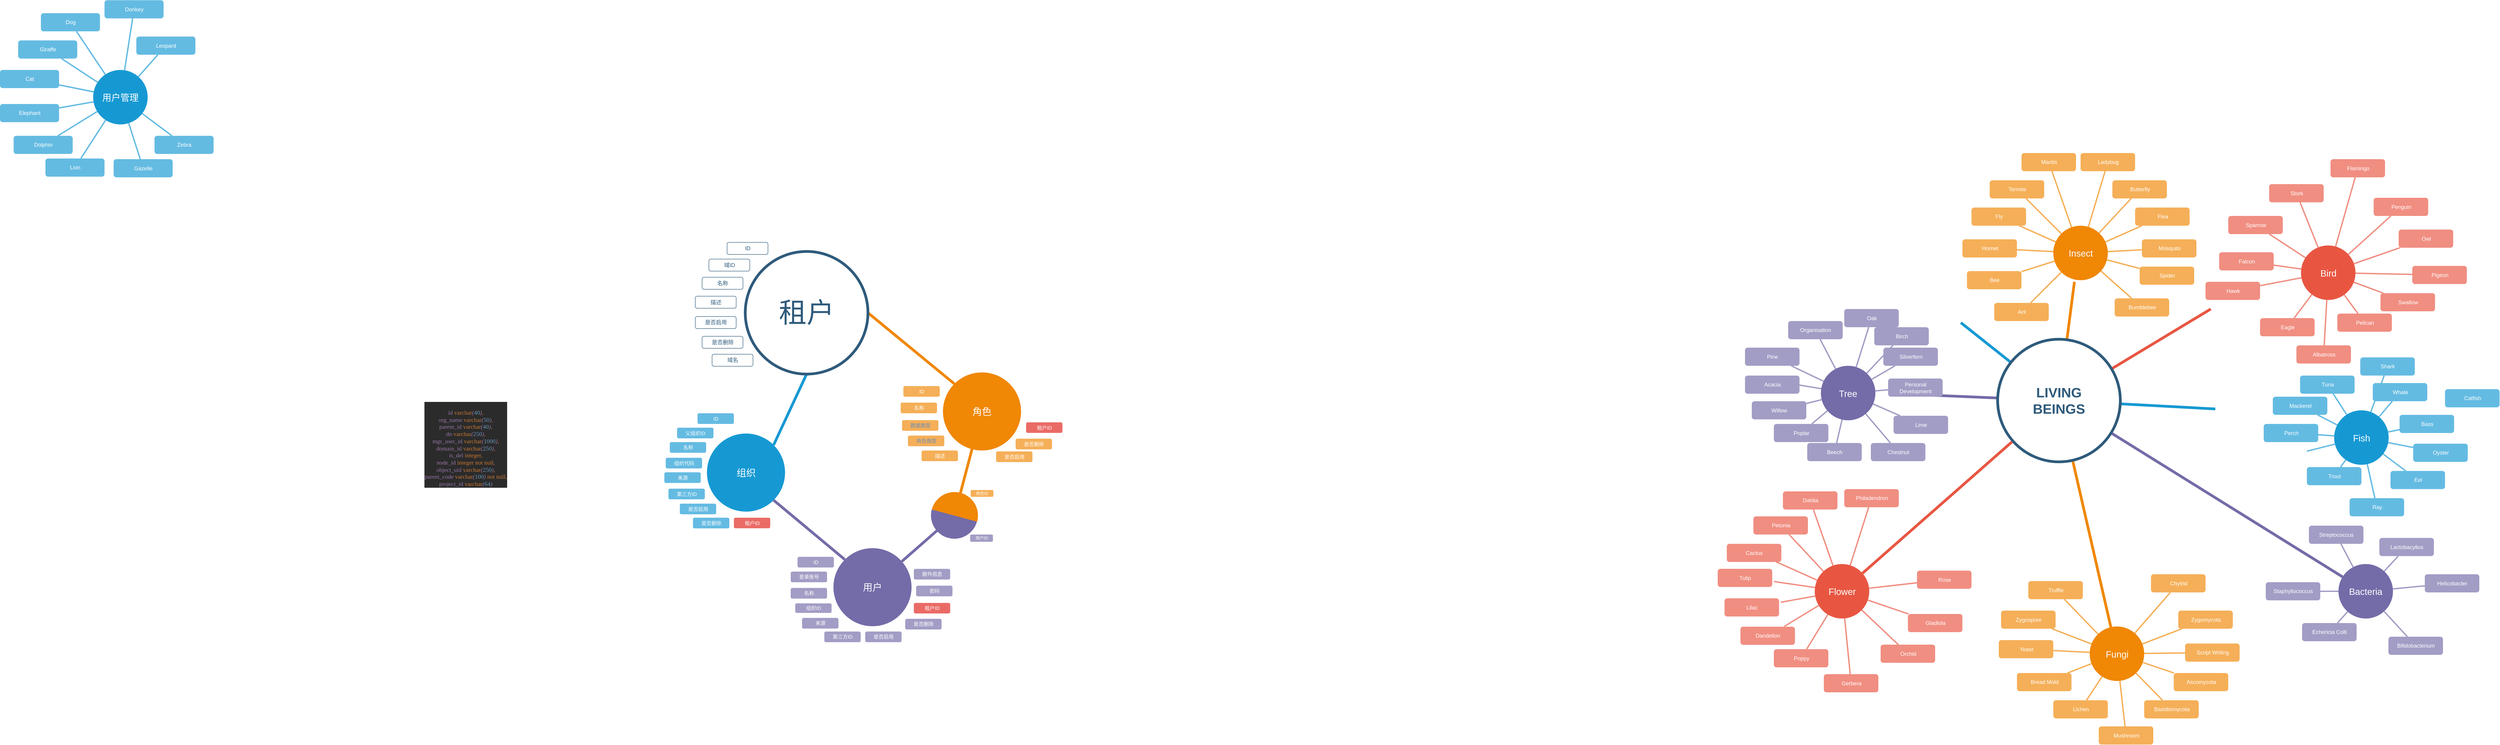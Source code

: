 <mxfile version="12.7.6" type="github"><diagram id="6a731a19-8d31-9384-78a2-239565b7b9f0" name="Page-1"><mxGraphModel dx="3943" dy="378" grid="1" gridSize="10" guides="1" tooltips="1" connect="1" arrows="1" fold="1" page="1" pageScale="1" pageWidth="3200" pageHeight="1800" background="#ffffff" math="0" shadow="0"><root><mxCell id="0"/><mxCell id="1" parent="0"/><mxCell id="1350" value="用户管理" style="ellipse;whiteSpace=wrap;html=1;shadow=0;fontFamily=Helvetica;fontSize=20;fontColor=#FFFFFF;align=center;strokeWidth=3;fillColor=#1699D3;strokeColor=none;" parent="1" vertex="1"><mxGeometry x="-2985" y="177" width="120" height="120" as="geometry"/></mxCell><mxCell id="1351" value="Insect" style="ellipse;whiteSpace=wrap;html=1;shadow=0;fontFamily=Helvetica;fontSize=20;fontColor=#FFFFFF;align=center;strokeWidth=3;fillColor=#F08705;strokeColor=none;gradientColor=none;" parent="1" vertex="1"><mxGeometry x="1328.5" y="520" width="120" height="120" as="geometry"/></mxCell><mxCell id="1352" value="Bird" style="ellipse;whiteSpace=wrap;html=1;shadow=0;fontFamily=Helvetica;fontSize=20;fontColor=#FFFFFF;align=center;strokeWidth=3;fillColor=#E85642;strokeColor=none;" parent="1" vertex="1"><mxGeometry x="1873.5" y="563.5" width="120" height="120" as="geometry"/></mxCell><mxCell id="1353" value="Fish" style="ellipse;whiteSpace=wrap;html=1;shadow=0;fontFamily=Helvetica;fontSize=20;fontColor=#FFFFFF;align=center;strokeWidth=3;fillColor=#1699D3;strokeColor=none;" parent="1" vertex="1"><mxGeometry x="1946.5" y="926.5" width="120" height="120" as="geometry"/></mxCell><mxCell id="1354" value="Bacteria" style="ellipse;whiteSpace=wrap;html=1;shadow=0;fontFamily=Helvetica;fontSize=20;fontColor=#FFFFFF;align=center;strokeWidth=3;fillColor=#736ca8;strokeColor=none;" parent="1" vertex="1"><mxGeometry x="1956" y="1265" width="120" height="120" as="geometry"/></mxCell><mxCell id="1355" value="Fungi" style="ellipse;whiteSpace=wrap;html=1;shadow=0;fontFamily=Helvetica;fontSize=20;fontColor=#FFFFFF;align=center;strokeWidth=3;fillColor=#F08705;strokeColor=none;" parent="1" vertex="1"><mxGeometry x="1408.5" y="1402.5" width="120" height="120" as="geometry"/></mxCell><mxCell id="1356" value="Flower" style="ellipse;whiteSpace=wrap;html=1;shadow=0;fontFamily=Helvetica;fontSize=20;fontColor=#FFFFFF;align=center;strokeWidth=3;fillColor=#E85642;strokeColor=none;" parent="1" vertex="1"><mxGeometry x="803.5" y="1265" width="120" height="120" as="geometry"/></mxCell><mxCell id="1357" value="Ant" style="rounded=1;fillColor=#f5af58;strokeColor=none;strokeWidth=3;shadow=0;html=1;fontColor=#FFFFFF;" parent="1" vertex="1"><mxGeometry x="1198.5" y="690" width="120" height="40" as="geometry"/></mxCell><mxCell id="1358" value="Dolphin" style="rounded=1;fillColor=#64BBE2;strokeColor=none;strokeWidth=3;shadow=0;html=1;fontColor=#FFFFFF;" parent="1" vertex="1"><mxGeometry x="-3160" y="322" width="130" height="40" as="geometry"/></mxCell><mxCell id="1359" style="endArrow=none;strokeWidth=6;strokeColor=#1699D3;html=1;" parent="1" source="1515" edge="1"><mxGeometry relative="1" as="geometry"><mxPoint x="1125" y="733.5" as="targetPoint"/></mxGeometry></mxCell><mxCell id="1360" style="endArrow=none;strokeWidth=6;strokeColor=#f08705;html=1;" parent="1" source="1515" edge="1"><mxGeometry relative="1" as="geometry"><mxPoint x="1375" y="643.5" as="targetPoint"/></mxGeometry></mxCell><mxCell id="1361" style="endArrow=none;strokeWidth=6;strokeColor=#E85642;html=1;" parent="1" source="1515" edge="1"><mxGeometry relative="1" as="geometry"><mxPoint x="1675" y="703.5" as="targetPoint"/></mxGeometry></mxCell><mxCell id="1362" style="endArrow=none;strokeWidth=6;strokeColor=#1699D3;html=1;" parent="1" source="1515" edge="1"><mxGeometry relative="1" as="geometry"><mxPoint x="1685" y="923.5" as="targetPoint"/></mxGeometry></mxCell><mxCell id="1363" style="endArrow=none;strokeWidth=6;strokeColor=#736CA8;html=1;" parent="1" source="1515" edge="1"><mxGeometry relative="1" as="geometry"><mxPoint x="1065" y="893.5" as="targetPoint"/></mxGeometry></mxCell><mxCell id="1364" style="endArrow=none;strokeWidth=6;strokeColor=#736ca8;html=1;" parent="1" source="1515" target="1354" edge="1"><mxGeometry relative="1" as="geometry"/></mxCell><mxCell id="1365" value="" style="edgeStyle=none;endArrow=none;strokeWidth=6;strokeColor=#F08705;html=1;" parent="1" source="1515" target="1355" edge="1"><mxGeometry x="426" y="320" width="100" height="100" as="geometry"><mxPoint x="426" y="420" as="sourcePoint"/><mxPoint x="526" y="320" as="targetPoint"/></mxGeometry></mxCell><mxCell id="1366" value="" style="edgeStyle=none;endArrow=none;strokeWidth=6;strokeColor=#E85642;html=1;" parent="1" source="1515" target="1356" edge="1"><mxGeometry x="426" y="320" width="100" height="100" as="geometry"><mxPoint x="426" y="420" as="sourcePoint"/><mxPoint x="526" y="320" as="targetPoint"/></mxGeometry></mxCell><mxCell id="1367" value="Lion" style="rounded=1;fillColor=#64BBE2;strokeColor=none;strokeWidth=3;shadow=0;html=1;fontColor=#FFFFFF;" parent="1" vertex="1"><mxGeometry x="-3090" y="372" width="130" height="40" as="geometry"/></mxCell><mxCell id="1368" value="Elephant" style="rounded=1;fillColor=#64BBE2;strokeColor=none;strokeWidth=3;shadow=0;html=1;fontColor=#FFFFFF;" parent="1" vertex="1"><mxGeometry x="-3190" y="252" width="130" height="40" as="geometry"/></mxCell><mxCell id="1369" value="Cat" style="rounded=1;fillColor=#64BBE2;strokeColor=none;strokeWidth=3;shadow=0;html=1;fontColor=#FFFFFF;" parent="1" vertex="1"><mxGeometry x="-3190" y="177" width="130" height="40" as="geometry"/></mxCell><mxCell id="1370" value="Giraffe" style="rounded=1;fillColor=#64BBE2;strokeColor=none;strokeWidth=3;shadow=0;html=1;fontColor=#FFFFFF;" parent="1" vertex="1"><mxGeometry x="-3150" y="112" width="130" height="40" as="geometry"/></mxCell><mxCell id="1371" value="Dog" style="rounded=1;fillColor=#64BBE2;strokeColor=none;strokeWidth=3;shadow=0;html=1;fontColor=#FFFFFF;" parent="1" vertex="1"><mxGeometry x="-3100" y="52" width="130" height="40" as="geometry"/></mxCell><mxCell id="1372" value="Donkey" style="rounded=1;fillColor=#64BBE2;strokeColor=none;strokeWidth=3;shadow=0;html=1;fontColor=#FFFFFF;" parent="1" vertex="1"><mxGeometry x="-2960" y="23.5" width="130" height="40" as="geometry"/></mxCell><mxCell id="1373" value="Leopard" style="rounded=1;fillColor=#64BBE2;strokeColor=none;strokeWidth=3;shadow=0;html=1;fontColor=#FFFFFF;" parent="1" vertex="1"><mxGeometry x="-2890" y="103.5" width="130" height="40" as="geometry"/></mxCell><mxCell id="1374" value="ID" style="rounded=1;fillColor=#64BBE2;strokeColor=none;strokeWidth=3;shadow=0;html=1;fontColor=#FFFFFF;fontSize=11;" parent="1" vertex="1"><mxGeometry x="-1655" y="933" width="80" height="23.5" as="geometry"/></mxCell><mxCell id="1375" value="Zebra" style="rounded=1;fillColor=#64BBE2;strokeColor=none;strokeWidth=3;shadow=0;html=1;fontColor=#FFFFFF;" parent="1" vertex="1"><mxGeometry x="-2850" y="322" width="130" height="40" as="geometry"/></mxCell><mxCell id="1376" value="Gazelle" style="rounded=1;fillColor=#64BBE2;strokeColor=none;strokeWidth=3;shadow=0;html=1;fontColor=#FFFFFF;" parent="1" vertex="1"><mxGeometry x="-2940" y="373.5" width="130" height="40" as="geometry"/></mxCell><mxCell id="1377" value="" style="edgeStyle=none;endArrow=none;strokeWidth=3;strokeColor=#64BBE2;html=1;" parent="1" source="1350" target="1376" edge="1"><mxGeometry x="-3730" y="-38" width="100" height="100" as="geometry"><mxPoint x="-3730" y="62" as="sourcePoint"/><mxPoint x="-3630" y="-38" as="targetPoint"/></mxGeometry></mxCell><mxCell id="1378" value="" style="edgeStyle=none;endArrow=none;strokeWidth=3;strokeColor=#64BBE2;html=1;" parent="1" source="1350" target="1367" edge="1"><mxGeometry x="-3730" y="-38" width="100" height="100" as="geometry"><mxPoint x="-3730" y="62" as="sourcePoint"/><mxPoint x="-3630" y="-38" as="targetPoint"/></mxGeometry></mxCell><mxCell id="1379" value="" style="edgeStyle=none;endArrow=none;strokeWidth=3;strokeColor=#64BBE2;html=1;" parent="1" source="1350" target="1358" edge="1"><mxGeometry x="-3730" y="-38" width="100" height="100" as="geometry"><mxPoint x="-3730" y="62" as="sourcePoint"/><mxPoint x="-3630" y="-38" as="targetPoint"/></mxGeometry></mxCell><mxCell id="1380" value="" style="edgeStyle=none;endArrow=none;strokeWidth=3;strokeColor=#64BBE2;html=1;" parent="1" source="1350" target="1368" edge="1"><mxGeometry x="-3730" y="-38" width="100" height="100" as="geometry"><mxPoint x="-3730" y="62" as="sourcePoint"/><mxPoint x="-3630" y="-38" as="targetPoint"/></mxGeometry></mxCell><mxCell id="1381" value="" style="edgeStyle=none;endArrow=none;strokeWidth=3;strokeColor=#64BBE2;html=1;" parent="1" source="1350" target="1369" edge="1"><mxGeometry x="-3730" y="-38" width="100" height="100" as="geometry"><mxPoint x="-3730" y="62" as="sourcePoint"/><mxPoint x="-3630" y="-38" as="targetPoint"/></mxGeometry></mxCell><mxCell id="1382" value="" style="edgeStyle=none;endArrow=none;strokeWidth=3;strokeColor=#64BBE2;html=1;" parent="1" source="1350" target="1370" edge="1"><mxGeometry x="-3730" y="-38" width="100" height="100" as="geometry"><mxPoint x="-3730" y="62" as="sourcePoint"/><mxPoint x="-3630" y="-38" as="targetPoint"/></mxGeometry></mxCell><mxCell id="1383" value="" style="edgeStyle=none;endArrow=none;strokeWidth=3;strokeColor=#64BBE2;html=1;" parent="1" source="1350" target="1371" edge="1"><mxGeometry x="-3730" y="-38" width="100" height="100" as="geometry"><mxPoint x="-3730" y="62" as="sourcePoint"/><mxPoint x="-3630" y="-38" as="targetPoint"/></mxGeometry></mxCell><mxCell id="1384" value="" style="edgeStyle=none;endArrow=none;strokeWidth=3;strokeColor=#64BBE2;html=1;" parent="1" source="1350" target="1372" edge="1"><mxGeometry x="-3730" y="-38" width="100" height="100" as="geometry"><mxPoint x="-3730" y="62" as="sourcePoint"/><mxPoint x="-3630" y="-38" as="targetPoint"/></mxGeometry></mxCell><mxCell id="1385" value="" style="edgeStyle=none;endArrow=none;strokeWidth=3;strokeColor=#64BBE2;html=1;" parent="1" source="1350" target="1373" edge="1"><mxGeometry x="-3730" y="-38" width="100" height="100" as="geometry"><mxPoint x="-3730" y="62" as="sourcePoint"/><mxPoint x="-3630" y="-38" as="targetPoint"/></mxGeometry></mxCell><mxCell id="1387" value="" style="edgeStyle=none;endArrow=none;strokeWidth=3;strokeColor=#64BBE2;html=1;" parent="1" source="1350" target="1375" edge="1"><mxGeometry x="-3730" y="-38" width="100" height="100" as="geometry"><mxPoint x="-3730" y="62" as="sourcePoint"/><mxPoint x="-3630" y="-38" as="targetPoint"/></mxGeometry></mxCell><mxCell id="1388" value="Bee" style="rounded=1;fillColor=#f5af58;strokeColor=none;strokeWidth=3;shadow=0;html=1;fontColor=#FFFFFF;" parent="1" vertex="1"><mxGeometry x="1138.5" y="620" width="120" height="40" as="geometry"/></mxCell><mxCell id="1389" value="Hornet" style="rounded=1;fillColor=#f5af58;strokeColor=none;strokeWidth=3;shadow=0;html=1;fontColor=#FFFFFF;" parent="1" vertex="1"><mxGeometry x="1128.5" y="550" width="120" height="40" as="geometry"/></mxCell><mxCell id="1390" value="Fly" style="rounded=1;fillColor=#f5af58;strokeColor=none;strokeWidth=3;shadow=0;html=1;fontColor=#FFFFFF;" parent="1" vertex="1"><mxGeometry x="1148.5" y="480" width="120" height="40" as="geometry"/></mxCell><mxCell id="1391" value="Termite" style="rounded=1;fillColor=#f5af58;strokeColor=none;strokeWidth=3;shadow=0;html=1;fontColor=#FFFFFF;" parent="1" vertex="1"><mxGeometry x="1188.5" y="420" width="120" height="40" as="geometry"/></mxCell><mxCell id="1392" value="Mantis" style="rounded=1;fillColor=#f5af58;strokeColor=none;strokeWidth=3;shadow=0;html=1;fontColor=#FFFFFF;" parent="1" vertex="1"><mxGeometry x="1258.5" y="360" width="120" height="40" as="geometry"/></mxCell><mxCell id="1393" value="Ladybug" style="rounded=1;fillColor=#f5af58;strokeColor=none;strokeWidth=3;shadow=0;html=1;fontColor=#FFFFFF;" parent="1" vertex="1"><mxGeometry x="1388.5" y="360" width="120" height="40" as="geometry"/></mxCell><mxCell id="1394" value="Butterfly" style="rounded=1;fillColor=#f5af58;strokeColor=none;strokeWidth=3;shadow=0;html=1;fontColor=#FFFFFF;" parent="1" vertex="1"><mxGeometry x="1458.5" y="420" width="120" height="40" as="geometry"/></mxCell><mxCell id="1395" value="Flea" style="rounded=1;fillColor=#f5af58;strokeColor=none;strokeWidth=3;shadow=0;html=1;fontColor=#FFFFFF;" parent="1" vertex="1"><mxGeometry x="1508.5" y="480" width="120" height="40" as="geometry"/></mxCell><mxCell id="1396" value="Mosquito" style="rounded=1;fillColor=#f5af58;strokeColor=none;strokeWidth=3;shadow=0;html=1;fontColor=#FFFFFF;" parent="1" vertex="1"><mxGeometry x="1523.5" y="550" width="120" height="40" as="geometry"/></mxCell><mxCell id="1397" value="Spider" style="rounded=1;fillColor=#f5af58;strokeColor=none;strokeWidth=3;shadow=0;html=1;fontColor=#FFFFFF;" parent="1" vertex="1"><mxGeometry x="1518.5" y="610" width="120" height="40" as="geometry"/></mxCell><mxCell id="1398" value="Bumblebee" style="rounded=1;fillColor=#f5af58;strokeColor=none;strokeWidth=3;shadow=0;html=1;fontColor=#FFFFFF;" parent="1" vertex="1"><mxGeometry x="1463.5" y="680" width="120" height="40" as="geometry"/></mxCell><mxCell id="1399" value="" style="edgeStyle=none;endArrow=none;strokeWidth=3;strokeColor=#F5AF58;html=1;" parent="1" source="1351" target="1357" edge="1"><mxGeometry x="228.5" y="300" width="100" height="100" as="geometry"><mxPoint x="228.5" y="400" as="sourcePoint"/><mxPoint x="328.5" y="300" as="targetPoint"/></mxGeometry></mxCell><mxCell id="1400" value="" style="edgeStyle=none;endArrow=none;strokeWidth=3;strokeColor=#F5AF58;html=1;" parent="1" source="1351" target="1388" edge="1"><mxGeometry x="228.5" y="300" width="100" height="100" as="geometry"><mxPoint x="228.5" y="400" as="sourcePoint"/><mxPoint x="328.5" y="300" as="targetPoint"/></mxGeometry></mxCell><mxCell id="1401" value="" style="edgeStyle=none;endArrow=none;strokeWidth=3;strokeColor=#F5AF58;html=1;" parent="1" source="1351" target="1389" edge="1"><mxGeometry x="228.5" y="300" width="100" height="100" as="geometry"><mxPoint x="228.5" y="400" as="sourcePoint"/><mxPoint x="328.5" y="300" as="targetPoint"/></mxGeometry></mxCell><mxCell id="1402" value="" style="edgeStyle=none;endArrow=none;strokeWidth=3;strokeColor=#F5AF58;html=1;" parent="1" source="1351" target="1390" edge="1"><mxGeometry x="228.5" y="300" width="100" height="100" as="geometry"><mxPoint x="228.5" y="400" as="sourcePoint"/><mxPoint x="328.5" y="300" as="targetPoint"/></mxGeometry></mxCell><mxCell id="1403" value="" style="edgeStyle=none;endArrow=none;strokeWidth=3;strokeColor=#F5AF58;html=1;" parent="1" source="1351" target="1391" edge="1"><mxGeometry x="228.5" y="300" width="100" height="100" as="geometry"><mxPoint x="228.5" y="400" as="sourcePoint"/><mxPoint x="328.5" y="300" as="targetPoint"/></mxGeometry></mxCell><mxCell id="1404" value="" style="edgeStyle=none;endArrow=none;strokeWidth=3;strokeColor=#F5AF58;html=1;" parent="1" source="1351" target="1392" edge="1"><mxGeometry x="228.5" y="300" width="100" height="100" as="geometry"><mxPoint x="228.5" y="400" as="sourcePoint"/><mxPoint x="328.5" y="300" as="targetPoint"/></mxGeometry></mxCell><mxCell id="1405" value="" style="edgeStyle=none;endArrow=none;strokeWidth=3;strokeColor=#F5AF58;html=1;" parent="1" source="1351" target="1393" edge="1"><mxGeometry x="228.5" y="300" width="100" height="100" as="geometry"><mxPoint x="228.5" y="400" as="sourcePoint"/><mxPoint x="328.5" y="300" as="targetPoint"/></mxGeometry></mxCell><mxCell id="1406" value="" style="edgeStyle=none;endArrow=none;strokeWidth=3;strokeColor=#F5AF58;html=1;" parent="1" source="1351" target="1394" edge="1"><mxGeometry x="228.5" y="300" width="100" height="100" as="geometry"><mxPoint x="228.5" y="400" as="sourcePoint"/><mxPoint x="328.5" y="300" as="targetPoint"/></mxGeometry></mxCell><mxCell id="1407" value="" style="edgeStyle=none;endArrow=none;strokeWidth=3;strokeColor=#F5AF58;html=1;" parent="1" source="1351" target="1395" edge="1"><mxGeometry x="228.5" y="300" width="100" height="100" as="geometry"><mxPoint x="228.5" y="400" as="sourcePoint"/><mxPoint x="328.5" y="300" as="targetPoint"/></mxGeometry></mxCell><mxCell id="1408" value="" style="edgeStyle=none;endArrow=none;strokeWidth=3;strokeColor=#F5AF58;html=1;" parent="1" source="1351" target="1396" edge="1"><mxGeometry x="228.5" y="300" width="100" height="100" as="geometry"><mxPoint x="228.5" y="400" as="sourcePoint"/><mxPoint x="328.5" y="300" as="targetPoint"/></mxGeometry></mxCell><mxCell id="1409" value="" style="edgeStyle=none;endArrow=none;strokeWidth=3;strokeColor=#F5AF58;html=1;" parent="1" source="1351" target="1397" edge="1"><mxGeometry x="228.5" y="300" width="100" height="100" as="geometry"><mxPoint x="228.5" y="400" as="sourcePoint"/><mxPoint x="328.5" y="300" as="targetPoint"/></mxGeometry></mxCell><mxCell id="1410" value="" style="edgeStyle=none;endArrow=none;strokeWidth=3;strokeColor=#F5AF58;html=1;" parent="1" source="1351" target="1398" edge="1"><mxGeometry x="228.5" y="300" width="100" height="100" as="geometry"><mxPoint x="228.5" y="400" as="sourcePoint"/><mxPoint x="328.5" y="300" as="targetPoint"/></mxGeometry></mxCell><mxCell id="1411" value="Eagle" style="rounded=1;fillColor=#f08e81;strokeColor=none;strokeWidth=3;shadow=0;html=1;fontColor=#FFFFFF;" parent="1" vertex="1"><mxGeometry x="1783.5" y="723.5" width="120" height="40" as="geometry"/></mxCell><mxCell id="1412" value="Pigeon" style="rounded=1;fillColor=#f08e81;strokeColor=none;strokeWidth=3;shadow=0;html=1;fontColor=#FFFFFF;" parent="1" vertex="1"><mxGeometry x="2118.5" y="608.5" width="120" height="40" as="geometry"/></mxCell><mxCell id="1413" value="Hawk" style="rounded=1;fillColor=#f08e81;strokeColor=none;strokeWidth=3;shadow=0;html=1;fontColor=#FFFFFF;" parent="1" vertex="1"><mxGeometry x="1663.5" y="643.5" width="120" height="40" as="geometry"/></mxCell><mxCell id="1414" value="Falcon" style="rounded=1;fillColor=#f08e81;strokeColor=none;strokeWidth=3;shadow=0;html=1;fontColor=#FFFFFF;" parent="1" vertex="1"><mxGeometry x="1693.5" y="578.5" width="120" height="40" as="geometry"/></mxCell><mxCell id="1415" value="Sparrow" style="rounded=1;fillColor=#f08e81;strokeColor=none;strokeWidth=3;shadow=0;html=1;fontColor=#FFFFFF;" parent="1" vertex="1"><mxGeometry x="1713.5" y="498.5" width="120" height="40" as="geometry"/></mxCell><mxCell id="1416" value="Stork" style="rounded=1;fillColor=#f08e81;strokeColor=none;strokeWidth=3;shadow=0;html=1;fontColor=#FFFFFF;" parent="1" vertex="1"><mxGeometry x="1803.5" y="428.5" width="120" height="40" as="geometry"/></mxCell><mxCell id="1417" value="Flamingo" style="rounded=1;fillColor=#f08e81;strokeColor=none;strokeWidth=3;shadow=0;html=1;fontColor=#FFFFFF;" parent="1" vertex="1"><mxGeometry x="1938.5" y="373.5" width="120" height="40" as="geometry"/></mxCell><mxCell id="1418" value="Penguin" style="rounded=1;fillColor=#f08e81;strokeColor=none;strokeWidth=3;shadow=0;html=1;fontColor=#FFFFFF;" parent="1" vertex="1"><mxGeometry x="2033.5" y="458.5" width="120" height="40" as="geometry"/></mxCell><mxCell id="1419" value="Owl" style="rounded=1;fillColor=#f08e81;strokeColor=none;strokeWidth=3;shadow=0;html=1;fontColor=#FFFFFF;" parent="1" vertex="1"><mxGeometry x="2088.5" y="528.5" width="120" height="40" as="geometry"/></mxCell><mxCell id="1420" value="Albatross" style="rounded=1;fillColor=#f08e81;strokeColor=none;strokeWidth=3;shadow=0;html=1;fontColor=#FFFFFF;" parent="1" vertex="1"><mxGeometry x="1863.5" y="783.5" width="120" height="40" as="geometry"/></mxCell><mxCell id="1421" value="Pelican" style="rounded=1;fillColor=#f08e81;strokeColor=none;strokeWidth=3;shadow=0;html=1;fontColor=#FFFFFF;" parent="1" vertex="1"><mxGeometry x="1953.5" y="713.5" width="120" height="40" as="geometry"/></mxCell><mxCell id="1422" value="Swallow" style="rounded=1;fillColor=#f08e81;strokeColor=none;strokeWidth=3;shadow=0;html=1;fontColor=#FFFFFF;" parent="1" vertex="1"><mxGeometry x="2048.5" y="668.5" width="120" height="40" as="geometry"/></mxCell><mxCell id="1423" value="" style="edgeStyle=none;endArrow=none;strokeWidth=3;strokeColor=#F08E81;html=1;" parent="1" source="1352" target="1411" edge="1"><mxGeometry x="203.5" y="313.5" width="100" height="100" as="geometry"><mxPoint x="203.5" y="413.5" as="sourcePoint"/><mxPoint x="303.5" y="313.5" as="targetPoint"/></mxGeometry></mxCell><mxCell id="1424" value="" style="edgeStyle=none;endArrow=none;strokeWidth=3;strokeColor=#F08E81;html=1;" parent="1" source="1352" target="1413" edge="1"><mxGeometry x="203.5" y="313.5" width="100" height="100" as="geometry"><mxPoint x="203.5" y="413.5" as="sourcePoint"/><mxPoint x="303.5" y="313.5" as="targetPoint"/></mxGeometry></mxCell><mxCell id="1425" value="" style="edgeStyle=none;endArrow=none;strokeWidth=3;strokeColor=#F08E81;html=1;" parent="1" source="1352" target="1414" edge="1"><mxGeometry x="203.5" y="313.5" width="100" height="100" as="geometry"><mxPoint x="203.5" y="413.5" as="sourcePoint"/><mxPoint x="303.5" y="313.5" as="targetPoint"/></mxGeometry></mxCell><mxCell id="1426" value="" style="edgeStyle=none;endArrow=none;strokeWidth=3;strokeColor=#F08E81;html=1;" parent="1" source="1352" target="1415" edge="1"><mxGeometry x="203.5" y="313.5" width="100" height="100" as="geometry"><mxPoint x="203.5" y="413.5" as="sourcePoint"/><mxPoint x="303.5" y="313.5" as="targetPoint"/></mxGeometry></mxCell><mxCell id="1427" value="" style="edgeStyle=none;endArrow=none;strokeWidth=3;strokeColor=#F08E81;html=1;" parent="1" source="1352" target="1416" edge="1"><mxGeometry x="203.5" y="313.5" width="100" height="100" as="geometry"><mxPoint x="203.5" y="413.5" as="sourcePoint"/><mxPoint x="303.5" y="313.5" as="targetPoint"/></mxGeometry></mxCell><mxCell id="1428" value="" style="edgeStyle=none;endArrow=none;strokeWidth=3;strokeColor=#F08E81;html=1;" parent="1" source="1352" target="1417" edge="1"><mxGeometry x="203.5" y="313.5" width="100" height="100" as="geometry"><mxPoint x="203.5" y="413.5" as="sourcePoint"/><mxPoint x="303.5" y="313.5" as="targetPoint"/></mxGeometry></mxCell><mxCell id="1429" value="" style="edgeStyle=none;endArrow=none;strokeWidth=3;strokeColor=#F08E81;html=1;" parent="1" source="1352" target="1418" edge="1"><mxGeometry x="203.5" y="313.5" width="100" height="100" as="geometry"><mxPoint x="203.5" y="413.5" as="sourcePoint"/><mxPoint x="303.5" y="313.5" as="targetPoint"/></mxGeometry></mxCell><mxCell id="1430" value="" style="edgeStyle=none;endArrow=none;strokeWidth=3;strokeColor=#F08E81;html=1;" parent="1" source="1352" target="1419" edge="1"><mxGeometry x="203.5" y="313.5" width="100" height="100" as="geometry"><mxPoint x="203.5" y="413.5" as="sourcePoint"/><mxPoint x="303.5" y="313.5" as="targetPoint"/></mxGeometry></mxCell><mxCell id="1431" value="" style="edgeStyle=none;endArrow=none;strokeWidth=3;strokeColor=#F08E81;html=1;" parent="1" source="1352" target="1412" edge="1"><mxGeometry x="203.5" y="313.5" width="100" height="100" as="geometry"><mxPoint x="203.5" y="413.5" as="sourcePoint"/><mxPoint x="303.5" y="313.5" as="targetPoint"/></mxGeometry></mxCell><mxCell id="1432" value="" style="edgeStyle=none;endArrow=none;strokeWidth=3;strokeColor=#F08E81;html=1;" parent="1" source="1352" target="1422" edge="1"><mxGeometry x="203.5" y="313.5" width="100" height="100" as="geometry"><mxPoint x="203.5" y="413.5" as="sourcePoint"/><mxPoint x="303.5" y="313.5" as="targetPoint"/></mxGeometry></mxCell><mxCell id="1433" value="" style="edgeStyle=none;endArrow=none;strokeWidth=3;strokeColor=#F08E81;html=1;" parent="1" source="1352" target="1421" edge="1"><mxGeometry x="203.5" y="313.5" width="100" height="100" as="geometry"><mxPoint x="203.5" y="413.5" as="sourcePoint"/><mxPoint x="303.5" y="313.5" as="targetPoint"/></mxGeometry></mxCell><mxCell id="1434" value="" style="edgeStyle=none;endArrow=none;strokeWidth=3;strokeColor=#F08E81;html=1;" parent="1" source="1352" target="1420" edge="1"><mxGeometry x="203.5" y="313.5" width="100" height="100" as="geometry"><mxPoint x="203.5" y="413.5" as="sourcePoint"/><mxPoint x="303.5" y="313.5" as="targetPoint"/></mxGeometry></mxCell><mxCell id="1435" value="Perch" style="rounded=1;fillColor=#64BBE2;strokeColor=none;strokeWidth=3;shadow=0;html=1;fontColor=#FFFFFF;" parent="1" vertex="1"><mxGeometry x="1791.5" y="956.5" width="120" height="40" as="geometry"/></mxCell><mxCell id="1436" value="Mackerel" style="rounded=1;fillColor=#64BBE2;strokeColor=none;strokeWidth=3;shadow=0;html=1;fontColor=#FFFFFF;" parent="1" vertex="1"><mxGeometry x="1811.5" y="896.5" width="120" height="40" as="geometry"/></mxCell><mxCell id="1437" value="Tuna" style="rounded=1;fillColor=#64BBE2;strokeColor=none;strokeWidth=3;shadow=0;html=1;fontColor=#FFFFFF;" parent="1" vertex="1"><mxGeometry x="1871.5" y="850" width="120" height="40" as="geometry"/></mxCell><mxCell id="1438" value="Shark" style="rounded=1;fillColor=#64BBE2;strokeColor=none;strokeWidth=3;shadow=0;html=1;fontColor=#FFFFFF;" parent="1" vertex="1"><mxGeometry x="2004" y="810" width="120" height="40" as="geometry"/></mxCell><mxCell id="1439" value="Whale" style="rounded=1;fillColor=#64BBE2;strokeColor=none;strokeWidth=3;shadow=0;html=1;fontColor=#FFFFFF;" parent="1" vertex="1"><mxGeometry x="2031.5" y="866.5" width="120" height="40" as="geometry"/></mxCell><mxCell id="1440" value="Bass" style="rounded=1;fillColor=#64BBE2;strokeColor=none;strokeWidth=3;shadow=0;html=1;fontColor=#FFFFFF;" parent="1" vertex="1"><mxGeometry x="2090.5" y="936.5" width="120" height="40" as="geometry"/></mxCell><mxCell id="1441" value="Eel" style="rounded=1;fillColor=#64BBE2;strokeColor=none;strokeWidth=3;shadow=0;html=1;fontColor=#FFFFFF;" parent="1" vertex="1"><mxGeometry x="2070.5" y="1060" width="120" height="40" as="geometry"/></mxCell><mxCell id="1442" value="Oyster" style="rounded=1;fillColor=#64BBE2;strokeColor=none;strokeWidth=3;shadow=0;html=1;fontColor=#FFFFFF;" parent="1" vertex="1"><mxGeometry x="2120.5" y="1000" width="120" height="40" as="geometry"/></mxCell><mxCell id="1443" value="Ray" style="rounded=1;fillColor=#64BBE2;strokeColor=none;strokeWidth=3;shadow=0;html=1;fontColor=#FFFFFF;" parent="1" vertex="1"><mxGeometry x="1980.5" y="1120" width="120" height="40" as="geometry"/></mxCell><mxCell id="1444" value="Trout" style="rounded=1;fillColor=#64BBE2;strokeColor=none;strokeWidth=3;shadow=0;html=1;fontColor=#FFFFFF;" parent="1" vertex="1"><mxGeometry x="1886.5" y="1051.5" width="120" height="40" as="geometry"/></mxCell><mxCell id="1445" value="Catfish" style="rounded=1;fillColor=#64BBE2;strokeColor=none;strokeWidth=3;shadow=0;html=1;fontColor=#FFFFFF;" parent="1" vertex="1"><mxGeometry x="2190.5" y="880" width="120" height="40" as="geometry"/></mxCell><mxCell id="1446" value="" style="edgeStyle=none;endArrow=none;strokeWidth=3;strokeColor=#64BBE2;html=1;" parent="1" source="1353" target="1435" edge="1"><mxGeometry x="-13.5" y="316.5" width="100" height="100" as="geometry"><mxPoint x="-13.5" y="416.5" as="sourcePoint"/><mxPoint x="86.5" y="316.5" as="targetPoint"/></mxGeometry></mxCell><mxCell id="1447" value="" style="edgeStyle=none;endArrow=none;strokeWidth=3;strokeColor=#64BBE2;html=1;" parent="1" source="1353" target="1436" edge="1"><mxGeometry x="-13.5" y="316.5" width="100" height="100" as="geometry"><mxPoint x="-13.5" y="416.5" as="sourcePoint"/><mxPoint x="86.5" y="316.5" as="targetPoint"/></mxGeometry></mxCell><mxCell id="1448" value="" style="edgeStyle=none;endArrow=none;strokeWidth=3;strokeColor=#64BBE2;html=1;" parent="1" source="1353" target="1437" edge="1"><mxGeometry x="-13.5" y="316.5" width="100" height="100" as="geometry"><mxPoint x="-13.5" y="416.5" as="sourcePoint"/><mxPoint x="86.5" y="316.5" as="targetPoint"/></mxGeometry></mxCell><mxCell id="1449" value="" style="edgeStyle=none;endArrow=none;strokeWidth=3;strokeColor=#64BBE2;html=1;" parent="1" source="1353" target="1438" edge="1"><mxGeometry x="-13.5" y="316.5" width="100" height="100" as="geometry"><mxPoint x="-13.5" y="416.5" as="sourcePoint"/><mxPoint x="86.5" y="316.5" as="targetPoint"/></mxGeometry></mxCell><mxCell id="1450" value="" style="edgeStyle=none;endArrow=none;strokeWidth=3;strokeColor=#64BBE2;html=1;" parent="1" source="1353" target="1439" edge="1"><mxGeometry x="-13.5" y="316.5" width="100" height="100" as="geometry"><mxPoint x="-13.5" y="416.5" as="sourcePoint"/><mxPoint x="86.5" y="316.5" as="targetPoint"/></mxGeometry></mxCell><mxCell id="1451" value="" style="edgeStyle=none;endArrow=none;strokeWidth=3;strokeColor=#64BBE2;html=1;" parent="1" source="1353" target="1440" edge="1"><mxGeometry x="-13.5" y="316.5" width="100" height="100" as="geometry"><mxPoint x="-13.5" y="416.5" as="sourcePoint"/><mxPoint x="86.5" y="316.5" as="targetPoint"/></mxGeometry></mxCell><mxCell id="1452" value="" style="edgeStyle=none;endArrow=none;strokeWidth=3;strokeColor=#64BBE2;html=1;" parent="1" source="1353" target="1442" edge="1"><mxGeometry x="-13.5" y="316.5" width="100" height="100" as="geometry"><mxPoint x="-13.5" y="416.5" as="sourcePoint"/><mxPoint x="86.5" y="316.5" as="targetPoint"/></mxGeometry></mxCell><mxCell id="1453" value="" style="edgeStyle=none;endArrow=none;strokeWidth=3;strokeColor=#64BBE2;html=1;" parent="1" source="1353" target="1441" edge="1"><mxGeometry x="-13.5" y="316.5" width="100" height="100" as="geometry"><mxPoint x="-13.5" y="416.5" as="sourcePoint"/><mxPoint x="86.5" y="316.5" as="targetPoint"/></mxGeometry></mxCell><mxCell id="1454" value="" style="edgeStyle=none;endArrow=none;strokeWidth=3;strokeColor=#64BBE2;html=1;" parent="1" source="1353" target="1443" edge="1"><mxGeometry x="-13.5" y="316.5" width="100" height="100" as="geometry"><mxPoint x="-13.5" y="416.5" as="sourcePoint"/><mxPoint x="86.5" y="316.5" as="targetPoint"/></mxGeometry></mxCell><mxCell id="1455" value="" style="edgeStyle=none;endArrow=none;strokeWidth=3;strokeColor=#64BBE2;html=1;" parent="1" source="1353" target="1444" edge="1"><mxGeometry x="-13.5" y="316.5" width="100" height="100" as="geometry"><mxPoint x="-13.5" y="416.5" as="sourcePoint"/><mxPoint x="86.5" y="316.5" as="targetPoint"/></mxGeometry></mxCell><mxCell id="1456" value="" style="edgeStyle=none;endArrow=none;strokeWidth=3;strokeColor=#64BBE2;html=1;" parent="1" source="1353" edge="1"><mxGeometry x="-13.5" y="316.5" width="100" height="100" as="geometry"><mxPoint x="-13.5" y="416.5" as="sourcePoint"/><mxPoint x="1886.5" y="1016.5" as="targetPoint"/></mxGeometry></mxCell><mxCell id="1457" value="Streptococcus" style="rounded=1;fillColor=#a29dc5;strokeColor=none;strokeWidth=3;shadow=0;html=1;fontColor=#FFFFFF;" parent="1" vertex="1"><mxGeometry x="1891" y="1180.5" width="120" height="40" as="geometry"/></mxCell><mxCell id="1458" value="Echericia Colli" style="rounded=1;fillColor=#a29dc5;strokeColor=none;strokeWidth=3;shadow=0;html=1;fontColor=#FFFFFF;" parent="1" vertex="1"><mxGeometry x="1876" y="1395" width="120" height="40" as="geometry"/></mxCell><mxCell id="1459" value="Lactobacyllus" style="rounded=1;fillColor=#a29dc5;strokeColor=none;strokeWidth=3;shadow=0;html=1;fontColor=#FFFFFF;" parent="1" vertex="1"><mxGeometry x="2046" y="1207.5" width="120" height="40" as="geometry"/></mxCell><mxCell id="1460" value="Helicobacter" style="rounded=1;fillColor=#a29dc5;strokeColor=none;strokeWidth=3;shadow=0;html=1;fontColor=#FFFFFF;" parent="1" vertex="1"><mxGeometry x="2146" y="1287.5" width="120" height="40" as="geometry"/></mxCell><mxCell id="1461" value="Bifidobacterium" style="rounded=1;fillColor=#a29dc5;strokeColor=none;strokeWidth=3;shadow=0;html=1;fontColor=#FFFFFF;" parent="1" vertex="1"><mxGeometry x="2066" y="1425" width="120" height="40" as="geometry"/></mxCell><mxCell id="1462" value="Staphyllococcus" style="rounded=1;fillColor=#a29dc5;strokeColor=none;strokeWidth=3;shadow=0;html=1;fontColor=#FFFFFF;" parent="1" vertex="1"><mxGeometry x="1796" y="1305" width="120" height="40" as="geometry"/></mxCell><mxCell id="1463" value="" style="edgeStyle=none;endArrow=none;strokeWidth=3;strokeColor=#A29DC5;html=1;" parent="1" source="1354" target="1460" edge="1"><mxGeometry x="496" y="-10" width="100" height="100" as="geometry"><mxPoint x="496" y="90" as="sourcePoint"/><mxPoint x="596" y="-10" as="targetPoint"/></mxGeometry></mxCell><mxCell id="1464" value="" style="edgeStyle=none;endArrow=none;strokeWidth=3;strokeColor=#A29DC5;html=1;" parent="1" source="1354" target="1461" edge="1"><mxGeometry x="496" y="-10" width="100" height="100" as="geometry"><mxPoint x="496" y="90" as="sourcePoint"/><mxPoint x="596" y="-10" as="targetPoint"/></mxGeometry></mxCell><mxCell id="1465" value="" style="edgeStyle=none;endArrow=none;strokeWidth=3;strokeColor=#A29DC5;html=1;" parent="1" source="1354" target="1458" edge="1"><mxGeometry x="496" y="-10" width="100" height="100" as="geometry"><mxPoint x="496" y="90" as="sourcePoint"/><mxPoint x="596" y="-10" as="targetPoint"/></mxGeometry></mxCell><mxCell id="1466" value="" style="edgeStyle=none;endArrow=none;strokeWidth=3;strokeColor=#A29DC5;html=1;" parent="1" source="1354" target="1462" edge="1"><mxGeometry x="496" y="-10" width="100" height="100" as="geometry"><mxPoint x="496" y="90" as="sourcePoint"/><mxPoint x="596" y="-10" as="targetPoint"/></mxGeometry></mxCell><mxCell id="1467" value="" style="edgeStyle=none;endArrow=none;strokeWidth=3;strokeColor=#A29DC5;html=1;" parent="1" source="1354" target="1457" edge="1"><mxGeometry x="496" y="-10" width="100" height="100" as="geometry"><mxPoint x="496" y="90" as="sourcePoint"/><mxPoint x="596" y="-10" as="targetPoint"/></mxGeometry></mxCell><mxCell id="1468" value="Zygomycota" style="rounded=1;fillColor=#f5af58;strokeColor=none;strokeWidth=3;shadow=0;html=1;fontColor=#FFFFFF;" parent="1" vertex="1"><mxGeometry x="1603.5" y="1367.5" width="120" height="40" as="geometry"/></mxCell><mxCell id="1469" value="Script Writing" style="rounded=1;fillColor=#f5af58;strokeColor=none;strokeWidth=3;shadow=0;html=1;fontColor=#FFFFFF;" parent="1" vertex="1"><mxGeometry x="1618.5" y="1440" width="120" height="40" as="geometry"/></mxCell><mxCell id="1470" value="Ascomycota" style="rounded=1;fillColor=#f5af58;strokeColor=none;strokeWidth=3;shadow=0;html=1;fontColor=#FFFFFF;" parent="1" vertex="1"><mxGeometry x="1593.5" y="1505" width="120" height="40" as="geometry"/></mxCell><mxCell id="1471" value="Basidiomycota" style="rounded=1;fillColor=#f5af58;strokeColor=none;strokeWidth=3;shadow=0;html=1;fontColor=#FFFFFF;" parent="1" vertex="1"><mxGeometry x="1528.5" y="1565" width="120" height="40" as="geometry"/></mxCell><mxCell id="1472" value="Mushroom" style="rounded=1;fillColor=#f5af58;strokeColor=none;strokeWidth=3;shadow=0;html=1;fontColor=#FFFFFF;" parent="1" vertex="1"><mxGeometry x="1428.5" y="1622.5" width="120" height="40" as="geometry"/></mxCell><mxCell id="1473" value="Lichen" style="rounded=1;fillColor=#f5af58;strokeColor=none;strokeWidth=3;shadow=0;html=1;fontColor=#FFFFFF;" parent="1" vertex="1"><mxGeometry x="1328.5" y="1565" width="120" height="40" as="geometry"/></mxCell><mxCell id="1474" value="Bread Mold" style="rounded=1;fillColor=#f5af58;strokeColor=none;strokeWidth=3;shadow=0;html=1;fontColor=#FFFFFF;" parent="1" vertex="1"><mxGeometry x="1248.5" y="1505" width="120" height="40" as="geometry"/></mxCell><mxCell id="1475" value="Yeast" style="rounded=1;fillColor=#f5af58;strokeColor=none;strokeWidth=3;shadow=0;html=1;fontColor=#FFFFFF;" parent="1" vertex="1"><mxGeometry x="1208.5" y="1432.5" width="120" height="40" as="geometry"/></mxCell><mxCell id="1476" value="Zygospore" style="rounded=1;fillColor=#f5af58;strokeColor=none;strokeWidth=3;shadow=0;html=1;fontColor=#FFFFFF;" parent="1" vertex="1"><mxGeometry x="1213.5" y="1367.5" width="120" height="40" as="geometry"/></mxCell><mxCell id="1477" value="Truffle" style="rounded=1;fillColor=#f5af58;strokeColor=none;strokeWidth=3;shadow=0;html=1;fontColor=#FFFFFF;" parent="1" vertex="1"><mxGeometry x="1273.5" y="1302.5" width="120" height="40" as="geometry"/></mxCell><mxCell id="1478" value="Chytrid" style="rounded=1;fillColor=#f5af58;strokeColor=none;strokeWidth=3;shadow=0;html=1;fontColor=#FFFFFF;" parent="1" vertex="1"><mxGeometry x="1543.5" y="1287.5" width="120" height="40" as="geometry"/></mxCell><mxCell id="1479" value="" style="edgeStyle=none;endArrow=none;strokeWidth=3;strokeColor=#F5AF58;html=1;" parent="1" source="1355" target="1478" edge="1"><mxGeometry x="488.5" y="132.5" width="100" height="100" as="geometry"><mxPoint x="488.5" y="232.5" as="sourcePoint"/><mxPoint x="588.5" y="132.5" as="targetPoint"/></mxGeometry></mxCell><mxCell id="1480" value="" style="edgeStyle=none;endArrow=none;strokeWidth=3;strokeColor=#F5AF58;html=1;" parent="1" source="1355" target="1468" edge="1"><mxGeometry x="488.5" y="132.5" width="100" height="100" as="geometry"><mxPoint x="488.5" y="232.5" as="sourcePoint"/><mxPoint x="588.5" y="132.5" as="targetPoint"/></mxGeometry></mxCell><mxCell id="1481" value="" style="edgeStyle=none;endArrow=none;strokeWidth=3;strokeColor=#F5AF58;html=1;" parent="1" source="1355" target="1469" edge="1"><mxGeometry x="488.5" y="132.5" width="100" height="100" as="geometry"><mxPoint x="488.5" y="232.5" as="sourcePoint"/><mxPoint x="588.5" y="132.5" as="targetPoint"/></mxGeometry></mxCell><mxCell id="1482" value="" style="edgeStyle=none;endArrow=none;strokeWidth=3;strokeColor=#F5AF58;html=1;" parent="1" source="1355" target="1470" edge="1"><mxGeometry x="488.5" y="132.5" width="100" height="100" as="geometry"><mxPoint x="488.5" y="232.5" as="sourcePoint"/><mxPoint x="588.5" y="132.5" as="targetPoint"/></mxGeometry></mxCell><mxCell id="1483" value="" style="edgeStyle=none;endArrow=none;strokeWidth=3;strokeColor=#F5AF58;html=1;" parent="1" source="1355" target="1471" edge="1"><mxGeometry x="488.5" y="132.5" width="100" height="100" as="geometry"><mxPoint x="488.5" y="232.5" as="sourcePoint"/><mxPoint x="588.5" y="132.5" as="targetPoint"/></mxGeometry></mxCell><mxCell id="1484" value="" style="edgeStyle=none;endArrow=none;strokeWidth=3;strokeColor=#F5AF58;html=1;" parent="1" source="1355" target="1472" edge="1"><mxGeometry x="488.5" y="132.5" width="100" height="100" as="geometry"><mxPoint x="488.5" y="232.5" as="sourcePoint"/><mxPoint x="588.5" y="132.5" as="targetPoint"/></mxGeometry></mxCell><mxCell id="1485" value="" style="edgeStyle=none;endArrow=none;strokeWidth=3;strokeColor=#F5AF58;html=1;" parent="1" source="1355" target="1473" edge="1"><mxGeometry x="488.5" y="132.5" width="100" height="100" as="geometry"><mxPoint x="488.5" y="232.5" as="sourcePoint"/><mxPoint x="588.5" y="132.5" as="targetPoint"/></mxGeometry></mxCell><mxCell id="1486" value="" style="edgeStyle=none;endArrow=none;strokeWidth=3;strokeColor=#F5AF58;html=1;" parent="1" source="1355" target="1474" edge="1"><mxGeometry x="488.5" y="132.5" width="100" height="100" as="geometry"><mxPoint x="488.5" y="232.5" as="sourcePoint"/><mxPoint x="588.5" y="132.5" as="targetPoint"/></mxGeometry></mxCell><mxCell id="1487" value="" style="edgeStyle=none;endArrow=none;strokeWidth=3;strokeColor=#F5AF58;html=1;" parent="1" source="1355" target="1475" edge="1"><mxGeometry x="488.5" y="132.5" width="100" height="100" as="geometry"><mxPoint x="488.5" y="232.5" as="sourcePoint"/><mxPoint x="588.5" y="132.5" as="targetPoint"/></mxGeometry></mxCell><mxCell id="1488" value="" style="edgeStyle=none;endArrow=none;strokeWidth=3;strokeColor=#F5AF58;html=1;" parent="1" source="1355" target="1476" edge="1"><mxGeometry x="488.5" y="132.5" width="100" height="100" as="geometry"><mxPoint x="488.5" y="232.5" as="sourcePoint"/><mxPoint x="588.5" y="132.5" as="targetPoint"/></mxGeometry></mxCell><mxCell id="1489" value="" style="edgeStyle=none;endArrow=none;strokeWidth=3;strokeColor=#F5AF58;html=1;" parent="1" source="1355" target="1477" edge="1"><mxGeometry x="488.5" y="132.5" width="100" height="100" as="geometry"><mxPoint x="488.5" y="232.5" as="sourcePoint"/><mxPoint x="588.5" y="132.5" as="targetPoint"/></mxGeometry></mxCell><mxCell id="1490" value="Philadendron" style="rounded=1;fillColor=#f08e81;strokeColor=none;strokeWidth=3;shadow=0;html=1;fontColor=#FFFFFF;" parent="1" vertex="1"><mxGeometry x="868.5" y="1100" width="120" height="40" as="geometry"/></mxCell><mxCell id="1491" value="Dahlia" style="rounded=1;fillColor=#f08e81;strokeColor=none;strokeWidth=3;shadow=0;html=1;fontColor=#FFFFFF;" parent="1" vertex="1"><mxGeometry x="733.5" y="1105" width="120" height="40" as="geometry"/></mxCell><mxCell id="1492" value="Petunia" style="rounded=1;fillColor=#f08e81;strokeColor=none;strokeWidth=3;shadow=0;html=1;fontColor=#FFFFFF;" parent="1" vertex="1"><mxGeometry x="668.5" y="1160" width="120" height="40" as="geometry"/></mxCell><mxCell id="1493" value="Cactus" style="rounded=1;fillColor=#f08e81;strokeColor=none;strokeWidth=3;shadow=0;html=1;fontColor=#FFFFFF;" parent="1" vertex="1"><mxGeometry x="610" y="1220.5" width="120" height="40" as="geometry"/></mxCell><mxCell id="1494" value="Tulip" style="rounded=1;fillColor=#f08e81;strokeColor=none;strokeWidth=3;shadow=0;html=1;fontColor=#FFFFFF;" parent="1" vertex="1"><mxGeometry x="590" y="1275.5" width="120" height="40" as="geometry"/></mxCell><mxCell id="1495" value="Lilac" style="rounded=1;fillColor=#f08e81;strokeColor=none;strokeWidth=3;shadow=0;html=1;fontColor=#FFFFFF;" parent="1" vertex="1"><mxGeometry x="605" y="1340.5" width="120" height="40" as="geometry"/></mxCell><mxCell id="1496" value="Dandelion" style="rounded=1;fillColor=#f08e81;strokeColor=none;strokeWidth=3;shadow=0;html=1;fontColor=#FFFFFF;" parent="1" vertex="1"><mxGeometry x="640" y="1403" width="120" height="40" as="geometry"/></mxCell><mxCell id="1497" value="Poppy" style="rounded=1;fillColor=#f08e81;strokeColor=none;strokeWidth=3;shadow=0;html=1;fontColor=#FFFFFF;" parent="1" vertex="1"><mxGeometry x="713.5" y="1452.5" width="120" height="40" as="geometry"/></mxCell><mxCell id="1498" value="Gerbera" style="rounded=1;fillColor=#f08e81;strokeColor=none;strokeWidth=3;shadow=0;html=1;fontColor=#FFFFFF;" parent="1" vertex="1"><mxGeometry x="823.5" y="1507.5" width="120" height="40" as="geometry"/></mxCell><mxCell id="1499" value="Orchid" style="rounded=1;fillColor=#f08e81;strokeColor=none;strokeWidth=3;shadow=0;html=1;fontColor=#FFFFFF;" parent="1" vertex="1"><mxGeometry x="948.5" y="1442.5" width="120" height="40" as="geometry"/></mxCell><mxCell id="1500" value="Gladiola" style="rounded=1;fillColor=#f08e81;strokeColor=none;strokeWidth=3;shadow=0;html=1;fontColor=#FFFFFF;" parent="1" vertex="1"><mxGeometry x="1008.5" y="1375" width="120" height="40" as="geometry"/></mxCell><mxCell id="1501" value="Rose" style="rounded=1;fillColor=#f08e81;strokeColor=none;strokeWidth=3;shadow=0;html=1;fontColor=#FFFFFF;" parent="1" vertex="1"><mxGeometry x="1028.5" y="1279.5" width="120" height="40" as="geometry"/></mxCell><mxCell id="1502" value="" style="edgeStyle=none;endArrow=none;strokeWidth=3;strokeColor=#F08E81;html=1;" parent="1" source="1356" target="1501" edge="1"><mxGeometry x="433.5" y="145" width="100" height="100" as="geometry"><mxPoint x="433.5" y="245" as="sourcePoint"/><mxPoint x="533.5" y="145" as="targetPoint"/></mxGeometry></mxCell><mxCell id="1503" value="" style="edgeStyle=none;endArrow=none;strokeWidth=3;strokeColor=#F08E81;html=1;" parent="1" source="1356" target="1490" edge="1"><mxGeometry x="433.5" y="145" width="100" height="100" as="geometry"><mxPoint x="433.5" y="245" as="sourcePoint"/><mxPoint x="533.5" y="145" as="targetPoint"/></mxGeometry></mxCell><mxCell id="1504" value="" style="edgeStyle=none;endArrow=none;strokeWidth=3;strokeColor=#F08E81;html=1;" parent="1" source="1356" target="1491" edge="1"><mxGeometry x="433.5" y="145" width="100" height="100" as="geometry"><mxPoint x="433.5" y="245" as="sourcePoint"/><mxPoint x="533.5" y="145" as="targetPoint"/></mxGeometry></mxCell><mxCell id="1505" value="" style="edgeStyle=none;endArrow=none;strokeWidth=3;strokeColor=#F08E81;html=1;" parent="1" source="1356" target="1492" edge="1"><mxGeometry x="433.5" y="145" width="100" height="100" as="geometry"><mxPoint x="433.5" y="245" as="sourcePoint"/><mxPoint x="533.5" y="145" as="targetPoint"/></mxGeometry></mxCell><mxCell id="1506" value="" style="edgeStyle=none;endArrow=none;strokeWidth=3;strokeColor=#F08E81;html=1;" parent="1" source="1356" edge="1"><mxGeometry x="433.5" y="145" width="100" height="100" as="geometry"><mxPoint x="433.5" y="245" as="sourcePoint"/><mxPoint x="718.206" y="1260" as="targetPoint"/></mxGeometry></mxCell><mxCell id="1507" value="" style="edgeStyle=none;endArrow=none;strokeWidth=3;strokeColor=#F08E81;html=1;" parent="1" source="1356" edge="1"><mxGeometry x="433.5" y="145" width="100" height="100" as="geometry"><mxPoint x="433.5" y="245" as="sourcePoint"/><mxPoint x="713.5" y="1303.571" as="targetPoint"/></mxGeometry></mxCell><mxCell id="1508" value="" style="edgeStyle=none;endArrow=none;strokeWidth=3;strokeColor=#F08E81;html=1;" parent="1" source="1356" edge="1"><mxGeometry x="433.5" y="145" width="100" height="100" as="geometry"><mxPoint x="433.5" y="245" as="sourcePoint"/><mxPoint x="728.5" y="1349.231" as="targetPoint"/></mxGeometry></mxCell><mxCell id="1509" value="" style="edgeStyle=none;endArrow=none;strokeWidth=3;strokeColor=#F08E81;html=1;" parent="1" source="1356" edge="1"><mxGeometry x="433.5" y="145" width="100" height="100" as="geometry"><mxPoint x="433.5" y="245" as="sourcePoint"/><mxPoint x="736.321" y="1402.5" as="targetPoint"/></mxGeometry></mxCell><mxCell id="1510" value="" style="edgeStyle=none;endArrow=none;strokeWidth=3;strokeColor=#F08E81;html=1;" parent="1" source="1356" target="1497" edge="1"><mxGeometry x="433.5" y="145" width="100" height="100" as="geometry"><mxPoint x="433.5" y="245" as="sourcePoint"/><mxPoint x="533.5" y="145" as="targetPoint"/></mxGeometry></mxCell><mxCell id="1511" value="" style="edgeStyle=none;endArrow=none;strokeWidth=3;strokeColor=#F08E81;html=1;" parent="1" source="1356" target="1498" edge="1"><mxGeometry x="433.5" y="145" width="100" height="100" as="geometry"><mxPoint x="433.5" y="245" as="sourcePoint"/><mxPoint x="533.5" y="145" as="targetPoint"/></mxGeometry></mxCell><mxCell id="1512" value="" style="edgeStyle=none;endArrow=none;strokeWidth=3;strokeColor=#F08E81;html=1;" parent="1" source="1356" target="1499" edge="1"><mxGeometry x="433.5" y="145" width="100" height="100" as="geometry"><mxPoint x="433.5" y="245" as="sourcePoint"/><mxPoint x="533.5" y="145" as="targetPoint"/></mxGeometry></mxCell><mxCell id="1513" value="" style="edgeStyle=none;endArrow=none;strokeWidth=3;strokeColor=#F08E81;html=1;" parent="1" source="1356" target="1500" edge="1"><mxGeometry x="433.5" y="145" width="100" height="100" as="geometry"><mxPoint x="433.5" y="245" as="sourcePoint"/><mxPoint x="533.5" y="145" as="targetPoint"/></mxGeometry></mxCell><mxCell id="1514" style="edgeStyle=orthogonalEdgeStyle;rounded=0;html=1;exitX=0.75;exitY=0;entryX=0.75;entryY=0;startArrow=none;startFill=0;endArrow=block;endFill=1;jettySize=auto;orthogonalLoop=1;strokeColor=#12aab5;strokeWidth=6;fontSize=20;fontColor=#2F5B7C;" parent="1" source="1414" target="1414" edge="1"><mxGeometry relative="1" as="geometry"/></mxCell><mxCell id="1515" value="&lt;font style=&quot;font-size: 30px;&quot;&gt;LIVING&lt;br&gt;BEINGS&lt;/font&gt;&lt;br&gt;" style="ellipse;whiteSpace=wrap;html=1;shadow=0;fontFamily=Helvetica;fontSize=30;fontColor=#2F5B7C;align=center;strokeColor=#2F5B7C;strokeWidth=6;fillColor=#FFFFFF;fontStyle=1;gradientColor=none;" parent="1" vertex="1"><mxGeometry x="1206" y="770" width="270" height="270" as="geometry"/></mxCell><mxCell id="1516" value="Tree" style="ellipse;whiteSpace=wrap;html=1;shadow=0;fontFamily=Helvetica;fontSize=20;fontColor=#FFFFFF;align=center;strokeWidth=3;fillColor=#736ca8;strokeColor=none;" parent="1" vertex="1"><mxGeometry x="817" y="828.5" width="120" height="120" as="geometry"/></mxCell><mxCell id="1517" value="Organisation" style="rounded=1;fillColor=#a29dc5;strokeColor=none;strokeWidth=3;shadow=0;html=1;fontColor=#FFFFFF;" parent="1" vertex="1"><mxGeometry x="745" y="730" width="120" height="40" as="geometry"/></mxCell><mxCell id="1518" value="Oak" style="rounded=1;fillColor=#a29dc5;strokeColor=none;strokeWidth=3;shadow=0;html=1;fontColor=#FFFFFF;" parent="1" vertex="1"><mxGeometry x="868.5" y="703.5" width="120" height="40" as="geometry"/></mxCell><mxCell id="1519" value="Birch" style="rounded=1;fillColor=#a29dc5;strokeColor=none;strokeWidth=3;shadow=0;html=1;fontColor=#FFFFFF;" parent="1" vertex="1"><mxGeometry x="934.5" y="743.5" width="120" height="40" as="geometry"/></mxCell><mxCell id="1520" value="Silverfern" style="rounded=1;fillColor=#a29dc5;strokeColor=none;strokeWidth=3;shadow=0;html=1;fontColor=#FFFFFF;" parent="1" vertex="1"><mxGeometry x="954.5" y="788.5" width="120" height="40" as="geometry"/></mxCell><mxCell id="1521" value="Personal &#xa;Development" style="rounded=1;fillColor=#a29dc5;strokeColor=none;strokeWidth=3;shadow=0;html=1;fontColor=#FFFFFF;" parent="1" vertex="1"><mxGeometry x="965" y="856.5" width="120" height="40" as="geometry"/></mxCell><mxCell id="1522" value="Pine" style="rounded=1;fillColor=#a29dc5;strokeColor=none;strokeWidth=3;shadow=0;html=1;fontColor=#FFFFFF;" parent="1" vertex="1"><mxGeometry x="650" y="788.5" width="120" height="40" as="geometry"/></mxCell><mxCell id="1523" value="Lime" style="rounded=1;fillColor=#a29dc5;strokeColor=none;strokeWidth=3;shadow=0;html=1;fontColor=#FFFFFF;" parent="1" vertex="1"><mxGeometry x="977" y="938.5" width="120" height="40" as="geometry"/></mxCell><mxCell id="1524" value="Chestnut" style="rounded=1;fillColor=#a29dc5;strokeColor=none;strokeWidth=3;shadow=0;html=1;fontColor=#FFFFFF;" parent="1" vertex="1"><mxGeometry x="927" y="998.5" width="120" height="40" as="geometry"/></mxCell><mxCell id="1525" value="Beech" style="rounded=1;fillColor=#a29dc5;strokeColor=none;strokeWidth=3;shadow=0;html=1;fontColor=#FFFFFF;" parent="1" vertex="1"><mxGeometry x="787" y="998.5" width="120" height="40" as="geometry"/></mxCell><mxCell id="1526" value="Poplar" style="rounded=1;fillColor=#a29dc5;strokeColor=none;strokeWidth=3;shadow=0;html=1;fontColor=#FFFFFF;" parent="1" vertex="1"><mxGeometry x="713.5" y="956.5" width="120" height="40" as="geometry"/></mxCell><mxCell id="1527" value="Willow" style="rounded=1;fillColor=#a29dc5;strokeColor=none;strokeWidth=3;shadow=0;html=1;fontColor=#FFFFFF;" parent="1" vertex="1"><mxGeometry x="665" y="906.5" width="120" height="40" as="geometry"/></mxCell><mxCell id="1528" value="" style="edgeStyle=none;endArrow=none;strokeWidth=3;strokeColor=#A29DC5;html=1;" parent="1" source="1516" target="1517" edge="1"><mxGeometry x="-993" y="-196.5" width="100" height="100" as="geometry"><mxPoint x="-993" y="-96.5" as="sourcePoint"/><mxPoint x="-893" y="-196.5" as="targetPoint"/></mxGeometry></mxCell><mxCell id="1529" value="Acacia" style="rounded=1;fillColor=#a29dc5;strokeColor=none;strokeWidth=3;shadow=0;html=1;fontColor=#FFFFFF;" parent="1" vertex="1"><mxGeometry x="650" y="850" width="120" height="40" as="geometry"/></mxCell><mxCell id="1530" value="" style="edgeStyle=none;endArrow=none;strokeWidth=3;strokeColor=#A29DC5;html=1;" parent="1" source="1516" target="1518" edge="1"><mxGeometry x="-993" y="-196.5" width="100" height="100" as="geometry"><mxPoint x="-993" y="-96.5" as="sourcePoint"/><mxPoint x="-893" y="-196.5" as="targetPoint"/></mxGeometry></mxCell><mxCell id="1531" value="" style="edgeStyle=none;endArrow=none;strokeWidth=3;strokeColor=#A29DC5;html=1;" parent="1" source="1516" target="1519" edge="1"><mxGeometry x="-993" y="-196.5" width="100" height="100" as="geometry"><mxPoint x="-993" y="-96.5" as="sourcePoint"/><mxPoint x="-893" y="-196.5" as="targetPoint"/></mxGeometry></mxCell><mxCell id="1532" value="" style="edgeStyle=none;endArrow=none;strokeWidth=3;strokeColor=#A29DC5;html=1;" parent="1" source="1516" target="1520" edge="1"><mxGeometry x="-993" y="-196.5" width="100" height="100" as="geometry"><mxPoint x="-993" y="-96.5" as="sourcePoint"/><mxPoint x="-893" y="-196.5" as="targetPoint"/></mxGeometry></mxCell><mxCell id="1533" value="" style="edgeStyle=none;endArrow=none;strokeWidth=3;strokeColor=#A29DC5;html=1;" parent="1" source="1516" target="1521" edge="1"><mxGeometry x="-993" y="-196.5" width="100" height="100" as="geometry"><mxPoint x="-993" y="-96.5" as="sourcePoint"/><mxPoint x="-893" y="-196.5" as="targetPoint"/></mxGeometry></mxCell><mxCell id="1534" value="" style="edgeStyle=none;endArrow=none;strokeWidth=3;strokeColor=#A29DC5;html=1;" parent="1" source="1516" target="1522" edge="1"><mxGeometry x="-993" y="-196.5" width="100" height="100" as="geometry"><mxPoint x="-993" y="-96.5" as="sourcePoint"/><mxPoint x="-893" y="-196.5" as="targetPoint"/></mxGeometry></mxCell><mxCell id="1535" value="" style="edgeStyle=none;endArrow=none;strokeWidth=3;strokeColor=#A29DC5;html=1;" parent="1" source="1516" target="1523" edge="1"><mxGeometry x="-993" y="-196.5" width="100" height="100" as="geometry"><mxPoint x="-993" y="-96.5" as="sourcePoint"/><mxPoint x="-893" y="-196.5" as="targetPoint"/></mxGeometry></mxCell><mxCell id="1536" value="" style="edgeStyle=none;endArrow=none;strokeWidth=3;strokeColor=#A29DC5;html=1;" parent="1" source="1516" target="1524" edge="1"><mxGeometry x="-993" y="-196.5" width="100" height="100" as="geometry"><mxPoint x="-993" y="-96.5" as="sourcePoint"/><mxPoint x="-893" y="-196.5" as="targetPoint"/></mxGeometry></mxCell><mxCell id="1537" value="" style="edgeStyle=none;endArrow=none;strokeWidth=3;strokeColor=#A29DC5;html=1;" parent="1" source="1516" target="1525" edge="1"><mxGeometry x="-993" y="-196.5" width="100" height="100" as="geometry"><mxPoint x="-993" y="-96.5" as="sourcePoint"/><mxPoint x="-893" y="-196.5" as="targetPoint"/></mxGeometry></mxCell><mxCell id="1538" value="" style="edgeStyle=none;endArrow=none;strokeWidth=3;strokeColor=#A29DC5;html=1;" parent="1" source="1516" target="1526" edge="1"><mxGeometry x="-993" y="-196.5" width="100" height="100" as="geometry"><mxPoint x="-993" y="-96.5" as="sourcePoint"/><mxPoint x="-893" y="-196.5" as="targetPoint"/></mxGeometry></mxCell><mxCell id="1539" value="" style="edgeStyle=none;endArrow=none;strokeWidth=3;strokeColor=#A29DC5;html=1;" parent="1" source="1516" target="1527" edge="1"><mxGeometry x="-993" y="-196.5" width="100" height="100" as="geometry"><mxPoint x="-993" y="-96.5" as="sourcePoint"/><mxPoint x="-893" y="-196.5" as="targetPoint"/></mxGeometry></mxCell><mxCell id="1540" value="" style="edgeStyle=none;endArrow=none;strokeWidth=3;strokeColor=#A29DC5;html=1;" parent="1" source="1516" edge="1"><mxGeometry x="-993" y="-196.5" width="100" height="100" as="geometry"><mxPoint x="-993" y="-96.5" as="sourcePoint"/><mxPoint x="763.5" y="869.856" as="targetPoint"/></mxGeometry></mxCell><mxCell id="1541" value="" style="edgeStyle=none;endArrow=none;strokeWidth=3;strokeColor=#A29DC5;html=1;" parent="1" source="1354" target="1459" edge="1"><mxGeometry x="-929" y="-315" width="100" height="100" as="geometry"><mxPoint x="-929" y="-215" as="sourcePoint"/><mxPoint x="-829" y="-315" as="targetPoint"/></mxGeometry></mxCell><mxCell id="1542" style="edgeStyle=none;rounded=0;html=1;exitX=0.5;exitY=1;endArrow=none;endFill=0;jettySize=auto;orthogonalLoop=1;strokeColor=#736CA8;strokeWidth=2;fillColor=#64bbe2;fontSize=20;fontColor=#23445D;" parent="1" edge="1"><mxGeometry relative="1" as="geometry"><mxPoint x="703.5" y="880" as="sourcePoint"/><mxPoint x="703.5" y="880" as="targetPoint"/></mxGeometry></mxCell><mxCell id="riii1gefVDgEGiFUZTim-1546" value="组织" style="ellipse;whiteSpace=wrap;html=1;shadow=0;fontFamily=Helvetica;fontSize=21;fontColor=#FFFFFF;align=center;strokeWidth=3;fillColor=#1699D3;strokeColor=none;rotation=0;" parent="1" vertex="1"><mxGeometry x="-1634.37" y="977.65" width="172" height="172" as="geometry"/></mxCell><mxCell id="riii1gefVDgEGiFUZTim-1557" value="父组织ID" style="rounded=1;fillColor=#64BBE2;strokeColor=none;strokeWidth=3;shadow=0;html=1;fontColor=#FFFFFF;fontSize=11;" parent="1" vertex="1"><mxGeometry x="-1700" y="964.75" width="80" height="23.5" as="geometry"/></mxCell><mxCell id="j6NOBljnlDJ0_zuV5T52-1545" value="ID" style="rounded=1;fillColor=#FFFFFF;strokeColor=#2F5B7C;strokeWidth=1;shadow=0;html=1;fontColor=#2F5B7C;" vertex="1" parent="1"><mxGeometry x="-1590" y="556.75" width="90" height="26.5" as="geometry"/></mxCell><mxCell id="j6NOBljnlDJ0_zuV5T52-1546" value="名称" style="rounded=1;fillColor=#FFFFFF;strokeColor=#2F5B7C;strokeWidth=1;shadow=0;html=1;fontColor=#2F5B7C;" vertex="1" parent="1"><mxGeometry x="-1645" y="633.5" width="90" height="26.5" as="geometry"/></mxCell><mxCell id="j6NOBljnlDJ0_zuV5T52-1547" value="描述" style="rounded=1;fillColor=#FFFFFF;strokeColor=#2F5B7C;strokeWidth=1;shadow=0;html=1;fontColor=#2F5B7C;" vertex="1" parent="1"><mxGeometry x="-1660" y="675.25" width="90" height="26.5" as="geometry"/></mxCell><mxCell id="j6NOBljnlDJ0_zuV5T52-1548" value="是否启用" style="rounded=1;fillColor=#FFFFFF;strokeColor=#2F5B7C;strokeWidth=1;shadow=0;html=1;fontColor=#2F5B7C;" vertex="1" parent="1"><mxGeometry x="-1660" y="720" width="90" height="26.5" as="geometry"/></mxCell><mxCell id="j6NOBljnlDJ0_zuV5T52-1549" value="域ID" style="rounded=1;fillColor=#FFFFFF;strokeColor=#2F5B7C;strokeWidth=1;shadow=0;html=1;fontColor=#2F5B7C;" vertex="1" parent="1"><mxGeometry x="-1630" y="593.5" width="90" height="26.5" as="geometry"/></mxCell><mxCell id="j6NOBljnlDJ0_zuV5T52-1550" style="endArrow=none;strokeWidth=6;strokeColor=#1699D3;html=1;exitX=0.5;exitY=1;exitDx=0;exitDy=0;entryX=1;entryY=0;entryDx=0;entryDy=0;" edge="1" parent="1" source="j6NOBljnlDJ0_zuV5T52-1543" target="riii1gefVDgEGiFUZTim-1546"><mxGeometry relative="1" as="geometry"><mxPoint x="-1210.82" y="936.5" as="targetPoint"/><mxPoint x="-1420.004" y="925.054" as="sourcePoint"/></mxGeometry></mxCell><mxCell id="j6NOBljnlDJ0_zuV5T52-1551" value="&lt;pre style=&quot;background-color: rgb(43 , 43 , 43) ; color: rgb(169 , 183 , 198) ; font-family: &amp;#34;menlo&amp;#34; ; font-size: 9.8pt&quot;&gt;&lt;span style=&quot;color: rgb(204 , 120 , 50)&quot;&gt;&lt;br&gt;&lt;/span&gt;&lt;span style=&quot;color: rgb(152 , 118 , 170)&quot;&gt;id &lt;/span&gt;&lt;span style=&quot;color: rgb(204 , 120 , 50)&quot;&gt;varchar&lt;/span&gt;&lt;span style=&quot;color: rgb(152 , 118 , 170) ; font-style: italic&quot;&gt;(&lt;/span&gt;&lt;span style=&quot;color: rgb(104 , 151 , 187)&quot;&gt;40&lt;/span&gt;&lt;span style=&quot;color: rgb(152 , 118 , 170) ; font-style: italic&quot;&gt;)&lt;/span&gt;&lt;span style=&quot;color: rgb(204 , 120 , 50)&quot;&gt;,&lt;br&gt;&lt;/span&gt;&lt;span style=&quot;color: rgb(152 , 118 , 170)&quot;&gt;org_name &lt;/span&gt;&lt;span style=&quot;color: rgb(204 , 120 , 50)&quot;&gt;varchar&lt;/span&gt;&lt;span style=&quot;color: rgb(152 , 118 , 170) ; font-style: italic&quot;&gt;(&lt;/span&gt;&lt;span style=&quot;color: rgb(104 , 151 , 187)&quot;&gt;50&lt;/span&gt;&lt;span style=&quot;color: rgb(152 , 118 , 170) ; font-style: italic&quot;&gt;)&lt;/span&gt;&lt;span style=&quot;color: rgb(204 , 120 , 50)&quot;&gt;,&lt;br&gt;&lt;/span&gt;&lt;span style=&quot;color: rgb(152 , 118 , 170)&quot;&gt;parent_id &lt;/span&gt;&lt;span style=&quot;color: rgb(204 , 120 , 50)&quot;&gt;varchar&lt;/span&gt;&lt;span style=&quot;color: rgb(152 , 118 , 170) ; font-style: italic&quot;&gt;(&lt;/span&gt;&lt;span style=&quot;color: rgb(104 , 151 , 187)&quot;&gt;40&lt;/span&gt;&lt;span style=&quot;color: rgb(152 , 118 , 170) ; font-style: italic&quot;&gt;)&lt;/span&gt;&lt;span style=&quot;color: rgb(204 , 120 , 50)&quot;&gt;,&lt;br&gt;&lt;/span&gt;&lt;span style=&quot;color: rgb(152 , 118 , 170)&quot;&gt;dn &lt;/span&gt;&lt;span style=&quot;color: rgb(204 , 120 , 50)&quot;&gt;varchar&lt;/span&gt;&lt;span style=&quot;color: rgb(152 , 118 , 170) ; font-style: italic&quot;&gt;(&lt;/span&gt;&lt;span style=&quot;color: rgb(104 , 151 , 187)&quot;&gt;250&lt;/span&gt;&lt;span style=&quot;color: rgb(152 , 118 , 170) ; font-style: italic&quot;&gt;)&lt;/span&gt;&lt;span style=&quot;color: rgb(204 , 120 , 50)&quot;&gt;,&lt;br&gt;&lt;/span&gt;&lt;span style=&quot;color: rgb(152 , 118 , 170)&quot;&gt;mgr_user_id &lt;/span&gt;&lt;span style=&quot;color: rgb(204 , 120 , 50)&quot;&gt;varchar&lt;/span&gt;&lt;span style=&quot;color: rgb(152 , 118 , 170) ; font-style: italic&quot;&gt;(&lt;/span&gt;&lt;span style=&quot;color: rgb(104 , 151 , 187)&quot;&gt;1000&lt;/span&gt;&lt;span style=&quot;color: rgb(152 , 118 , 170) ; font-style: italic&quot;&gt;)&lt;/span&gt;&lt;span style=&quot;color: rgb(204 , 120 , 50)&quot;&gt;,&lt;br&gt;&lt;/span&gt;&lt;span style=&quot;color: rgb(152 , 118 , 170)&quot;&gt;domain_id &lt;/span&gt;&lt;span style=&quot;color: rgb(204 , 120 , 50)&quot;&gt;varchar&lt;/span&gt;&lt;span style=&quot;color: rgb(152 , 118 , 170) ; font-style: italic&quot;&gt;(&lt;/span&gt;&lt;span style=&quot;color: rgb(104 , 151 , 187)&quot;&gt;250&lt;/span&gt;&lt;span style=&quot;color: rgb(152 , 118 , 170) ; font-style: italic&quot;&gt;)&lt;/span&gt;&lt;span style=&quot;color: rgb(204 , 120 , 50)&quot;&gt;,&lt;br&gt;&lt;/span&gt;&lt;span style=&quot;color: rgb(152 , 118 , 170)&quot;&gt;is_del &lt;/span&gt;&lt;span style=&quot;color: rgb(204 , 120 , 50)&quot;&gt;integer,&lt;br&gt;&lt;/span&gt;&lt;span style=&quot;color: rgb(152 , 118 , 170)&quot;&gt;node_id &lt;/span&gt;&lt;span style=&quot;color: rgb(204 , 120 , 50)&quot;&gt;integer not null,&lt;br&gt;&lt;/span&gt;&lt;span style=&quot;color: rgb(152 , 118 , 170)&quot;&gt;object_uid &lt;/span&gt;&lt;span style=&quot;color: rgb(204 , 120 , 50)&quot;&gt;varchar&lt;/span&gt;&lt;span style=&quot;color: rgb(152 , 118 , 170) ; font-style: italic&quot;&gt;(&lt;/span&gt;&lt;span style=&quot;color: rgb(104 , 151 , 187)&quot;&gt;250&lt;/span&gt;&lt;span style=&quot;color: rgb(152 , 118 , 170) ; font-style: italic&quot;&gt;)&lt;/span&gt;&lt;span style=&quot;color: rgb(204 , 120 , 50)&quot;&gt;,&lt;br&gt;&lt;/span&gt;&lt;span style=&quot;color: rgb(152 , 118 , 170)&quot;&gt;parent_code &lt;/span&gt;&lt;span style=&quot;color: rgb(204 , 120 , 50)&quot;&gt;varchar&lt;/span&gt;&lt;span style=&quot;color: rgb(152 , 118 , 170) ; font-style: italic&quot;&gt;(&lt;/span&gt;&lt;span style=&quot;color: rgb(104 , 151 , 187)&quot;&gt;100&lt;/span&gt;&lt;span style=&quot;color: rgb(152 , 118 , 170) ; font-style: italic&quot;&gt;) &lt;/span&gt;&lt;span style=&quot;color: rgb(204 , 120 , 50)&quot;&gt;not null,&lt;br&gt;&lt;/span&gt;&lt;span style=&quot;color: rgb(152 , 118 , 170)&quot;&gt;project_id &lt;/span&gt;&lt;span style=&quot;color: rgb(204 , 120 , 50)&quot;&gt;varchar&lt;/span&gt;&lt;span style=&quot;color: rgb(152 , 118 , 170) ; font-style: italic&quot;&gt;(&lt;/span&gt;&lt;span style=&quot;color: rgb(104 , 151 , 187)&quot;&gt;64&lt;/span&gt;&lt;span style=&quot;color: rgb(152 , 118 , 170) ; font-style: italic&quot;&gt;)&lt;/span&gt;&lt;/pre&gt;" style="text;html=1;strokeColor=none;fillColor=none;align=center;verticalAlign=middle;whiteSpace=wrap;rounded=0;fontSize=61;fontColor=#2F5B7C;" vertex="1" parent="1"><mxGeometry x="-2350" y="856.5" width="370" height="290" as="geometry"/></mxCell><mxCell id="j6NOBljnlDJ0_zuV5T52-1553" value="租户ID" style="rounded=1;strokeWidth=1;shadow=0;html=1;strokeColor=none;fontColor=#FFFFFF;fillColor=#EA6B66;fontSize=11;" vertex="1" parent="1"><mxGeometry x="-1575" y="1163" width="80" height="23.25" as="geometry"/></mxCell><mxCell id="j6NOBljnlDJ0_zuV5T52-1556" value="是否删除" style="rounded=1;fillColor=#FFFFFF;strokeColor=#2F5B7C;strokeWidth=1;shadow=0;html=1;fontColor=#2F5B7C;" vertex="1" parent="1"><mxGeometry x="-1645" y="763.5" width="90" height="26.5" as="geometry"/></mxCell><mxCell id="j6NOBljnlDJ0_zuV5T52-1558" value="名称" style="rounded=1;fillColor=#64BBE2;strokeColor=none;strokeWidth=3;shadow=0;html=1;fontColor=#FFFFFF;fontSize=11;" vertex="1" parent="1"><mxGeometry x="-1716.07" y="996.5" width="80" height="23.5" as="geometry"/></mxCell><mxCell id="j6NOBljnlDJ0_zuV5T52-1559" value="组织代码" style="rounded=1;fillColor=#64BBE2;strokeColor=none;strokeWidth=3;shadow=0;html=1;fontColor=#FFFFFF;fontSize=11;" vertex="1" parent="1"><mxGeometry x="-1725" y="1031" width="80" height="23.5" as="geometry"/></mxCell><mxCell id="j6NOBljnlDJ0_zuV5T52-1560" value="来源" style="rounded=1;fillColor=#64BBE2;strokeColor=none;strokeWidth=3;shadow=0;html=1;fontColor=#FFFFFF;fontSize=11;" vertex="1" parent="1"><mxGeometry x="-1728" y="1063" width="80" height="23.5" as="geometry"/></mxCell><mxCell id="j6NOBljnlDJ0_zuV5T52-1561" value="第三方ID" style="rounded=1;fillColor=#64BBE2;strokeColor=none;strokeWidth=3;shadow=0;html=1;fontColor=#FFFFFF;fontSize=11;" vertex="1" parent="1"><mxGeometry x="-1719" y="1099" width="80" height="23.5" as="geometry"/></mxCell><mxCell id="j6NOBljnlDJ0_zuV5T52-1562" value="Text" style="text;html=1;align=center;verticalAlign=middle;resizable=0;points=[];autosize=1;fontSize=11;fontColor=#FFFFFF;" vertex="1" parent="1"><mxGeometry x="-1410" y="1257.68" width="40" height="20" as="geometry"/></mxCell><mxCell id="j6NOBljnlDJ0_zuV5T52-1563" value="是否启用" style="rounded=1;fillColor=#64BBE2;strokeColor=none;strokeWidth=3;shadow=0;html=1;fontColor=#FFFFFF;fontSize=11;" vertex="1" parent="1"><mxGeometry x="-1694" y="1132" width="80" height="23.5" as="geometry"/></mxCell><mxCell id="j6NOBljnlDJ0_zuV5T52-1564" value="是否删除" style="rounded=1;fillColor=#64BBE2;strokeColor=none;strokeWidth=3;shadow=0;html=1;fontColor=#FFFFFF;fontSize=11;" vertex="1" parent="1"><mxGeometry x="-1665" y="1163" width="80" height="23.5" as="geometry"/></mxCell><mxCell id="j6NOBljnlDJ0_zuV5T52-1565" value="用户" style="ellipse;whiteSpace=wrap;html=1;shadow=0;fontFamily=Helvetica;fontSize=21;fontColor=#FFFFFF;align=center;strokeWidth=3;fillColor=#736ca8;strokeColor=none;" vertex="1" parent="1"><mxGeometry x="-1356" y="1230.0" width="172" height="172" as="geometry"/></mxCell><mxCell id="j6NOBljnlDJ0_zuV5T52-1566" style="endArrow=none;strokeWidth=6;strokeColor=#736CA8;html=1;exitX=1;exitY=1;exitDx=0;exitDy=0;entryX=0;entryY=0;entryDx=0;entryDy=0;" edge="1" parent="1" source="riii1gefVDgEGiFUZTim-1546" target="j6NOBljnlDJ0_zuV5T52-1565"><mxGeometry relative="1" as="geometry"><mxPoint x="-1330.005" y="1134.315" as="targetPoint"/><mxPoint x="-1255.85" y="978.5" as="sourcePoint"/></mxGeometry></mxCell><mxCell id="j6NOBljnlDJ0_zuV5T52-1567" value="ID" style="rounded=1;fillColor=#A29DC5;strokeColor=none;strokeWidth=3;shadow=0;html=1;fontColor=#FFFFFF;fontSize=11;" vertex="1" parent="1"><mxGeometry x="-1434.93" y="1249.18" width="80" height="23.5" as="geometry"/></mxCell><mxCell id="j6NOBljnlDJ0_zuV5T52-1568" value="登录账号" style="rounded=1;fillColor=#A29DC5;strokeColor=none;strokeWidth=3;shadow=0;html=1;fontColor=#FFFFFF;fontSize=11;" vertex="1" parent="1"><mxGeometry x="-1450" y="1281.68" width="80" height="23.5" as="geometry"/></mxCell><mxCell id="j6NOBljnlDJ0_zuV5T52-1569" value="名称" style="rounded=1;fillColor=#A29DC5;strokeColor=none;strokeWidth=3;shadow=0;html=1;fontColor=#FFFFFF;fontSize=11;" vertex="1" parent="1"><mxGeometry x="-1450" y="1317.68" width="80" height="23.5" as="geometry"/></mxCell><mxCell id="j6NOBljnlDJ0_zuV5T52-1570" value="组织ID" style="rounded=1;fillColor=#A29DC5;strokeColor=none;strokeWidth=3;shadow=0;html=1;fontColor=#FFFFFF;fontSize=11;" vertex="1" parent="1"><mxGeometry x="-1440" y="1351.68" width="80" height="21" as="geometry"/></mxCell><mxCell id="j6NOBljnlDJ0_zuV5T52-1571" value="来源" style="rounded=1;fillColor=#A29DC5;strokeColor=none;strokeWidth=3;shadow=0;html=1;fontColor=#FFFFFF;fontSize=11;" vertex="1" parent="1"><mxGeometry x="-1425" y="1383.68" width="80" height="23.5" as="geometry"/></mxCell><mxCell id="j6NOBljnlDJ0_zuV5T52-1572" value="第三方ID" style="rounded=1;fillColor=#A29DC5;strokeColor=none;strokeWidth=3;shadow=0;html=1;fontColor=#FFFFFF;fontSize=11;" vertex="1" parent="1"><mxGeometry x="-1376" y="1413.68" width="80" height="23.5" as="geometry"/></mxCell><mxCell id="j6NOBljnlDJ0_zuV5T52-1575" value="是否启用" style="rounded=1;fillColor=#A29DC5;strokeColor=none;strokeWidth=3;shadow=0;html=1;fontColor=#FFFFFF;fontSize=11;" vertex="1" parent="1"><mxGeometry x="-1286" y="1413.68" width="80" height="23.5" as="geometry"/></mxCell><mxCell id="j6NOBljnlDJ0_zuV5T52-1576" value="是否删除" style="rounded=1;fillColor=#A29DC5;strokeColor=none;strokeWidth=3;shadow=0;html=1;fontColor=#FFFFFF;fontSize=11;" vertex="1" parent="1"><mxGeometry x="-1198" y="1385.68" width="80" height="23.5" as="geometry"/></mxCell><mxCell id="j6NOBljnlDJ0_zuV5T52-1577" value="租户ID" style="rounded=1;strokeWidth=1;shadow=0;html=1;strokeColor=none;fontColor=#FFFFFF;fillColor=#EA6B66;fontSize=11;" vertex="1" parent="1"><mxGeometry x="-1179" y="1350.68" width="80" height="23.25" as="geometry"/></mxCell><mxCell id="j6NOBljnlDJ0_zuV5T52-1578" value="密码" style="rounded=1;fillColor=#A29DC5;strokeColor=none;strokeWidth=3;shadow=0;html=1;fontColor=#FFFFFF;fontSize=11;" vertex="1" parent="1"><mxGeometry x="-1174" y="1312.68" width="80" height="23.5" as="geometry"/></mxCell><mxCell id="j6NOBljnlDJ0_zuV5T52-1579" value="域名" style="rounded=1;fillColor=#FFFFFF;strokeColor=#2F5B7C;strokeWidth=1;shadow=0;html=1;fontColor=#2F5B7C;" vertex="1" parent="1"><mxGeometry x="-1623" y="803" width="90" height="26.5" as="geometry"/></mxCell><mxCell id="j6NOBljnlDJ0_zuV5T52-1580" value="额外信息" style="rounded=1;fillColor=#A29DC5;strokeColor=none;strokeWidth=3;shadow=0;html=1;fontColor=#FFFFFF;fontSize=11;" vertex="1" parent="1"><mxGeometry x="-1179" y="1275.68" width="80" height="23.5" as="geometry"/></mxCell><mxCell id="j6NOBljnlDJ0_zuV5T52-1581" value="角色" style="ellipse;whiteSpace=wrap;html=1;shadow=0;fontFamily=Helvetica;fontSize=21;fontColor=#FFFFFF;align=center;strokeWidth=3;fillColor=#F08705;strokeColor=none;" vertex="1" parent="1"><mxGeometry x="-1115" y="843" width="172" height="172" as="geometry"/></mxCell><mxCell id="j6NOBljnlDJ0_zuV5T52-1582" style="endArrow=none;strokeWidth=6;strokeColor=#F08705;html=1;exitX=1;exitY=0.5;exitDx=0;exitDy=0;entryX=0;entryY=0;entryDx=0;entryDy=0;" edge="1" parent="1" source="j6NOBljnlDJ0_zuV5T52-1543" target="j6NOBljnlDJ0_zuV5T52-1581"><mxGeometry relative="1" as="geometry"><mxPoint x="-1279.999" y="1022.799" as="targetPoint"/><mxPoint x="-1207.44" y="866.71" as="sourcePoint"/></mxGeometry></mxCell><mxCell id="j6NOBljnlDJ0_zuV5T52-1583" value="租户ID" style="rounded=1;strokeWidth=1;shadow=0;html=1;strokeColor=none;fontColor=#FFFFFF;fillColor=#EA6B66;fontSize=11;" vertex="1" parent="1"><mxGeometry x="-932" y="953" width="80" height="23.25" as="geometry"/></mxCell><mxCell id="j6NOBljnlDJ0_zuV5T52-1543" value="租户" style="ellipse;whiteSpace=wrap;html=1;shadow=0;fontFamily=Helvetica;fontSize=61;fontColor=#2F5B7C;align=center;strokeColor=#2F5B7C;strokeWidth=6;fillColor=#FFFFFF;fontStyle=0;gradientColor=none;" vertex="1" parent="1"><mxGeometry x="-1550" y="576.75" width="270" height="270" as="geometry"/></mxCell><mxCell id="j6NOBljnlDJ0_zuV5T52-1584" value="ID" style="rounded=1;fillColor=#F5AF58;strokeColor=none;strokeWidth=3;shadow=0;html=1;fontColor=#FFFFFF;fontSize=11;" vertex="1" parent="1"><mxGeometry x="-1202" y="873.12" width="80" height="23.5" as="geometry"/></mxCell><mxCell id="j6NOBljnlDJ0_zuV5T52-1585" value="名称" style="rounded=1;fillColor=#F5AF58;strokeColor=none;strokeWidth=3;shadow=0;html=1;fontColor=#FFFFFF;fontSize=11;" vertex="1" parent="1"><mxGeometry x="-1208" y="909.5" width="80" height="23.5" as="geometry"/></mxCell><mxCell id="j6NOBljnlDJ0_zuV5T52-1586" value="数据类型" style="rounded=1;fillColor=#F5AF58;strokeColor=none;strokeWidth=3;shadow=0;html=1;fontColor=#999999;fontSize=11;glass=0;comic=0;labelBackgroundColor=none;labelBorderColor=none;fontStyle=1" vertex="1" parent="1"><mxGeometry x="-1205" y="948.12" width="80" height="23.5" as="geometry"/></mxCell><mxCell id="j6NOBljnlDJ0_zuV5T52-1587" value="角色类型" style="rounded=1;fillColor=#F5AF58;strokeColor=none;strokeWidth=3;shadow=0;html=1;fontColor=#999999;fontSize=11;glass=0;comic=0;labelBackgroundColor=none;labelBorderColor=none;fontStyle=1" vertex="1" parent="1"><mxGeometry x="-1192" y="982.12" width="80" height="23.5" as="geometry"/></mxCell><mxCell id="j6NOBljnlDJ0_zuV5T52-1588" value="描述" style="rounded=1;fillColor=#F5AF58;strokeColor=none;strokeWidth=3;shadow=0;html=1;fontColor=#FFFFFF;fontSize=11;" vertex="1" parent="1"><mxGeometry x="-1162" y="1015" width="80" height="23.5" as="geometry"/></mxCell><mxCell id="j6NOBljnlDJ0_zuV5T52-1589" value="是否启用" style="rounded=1;fillColor=#F5AF58;strokeColor=none;strokeWidth=3;shadow=0;html=1;fontColor=#FFFFFF;fontSize=11;" vertex="1" parent="1"><mxGeometry x="-998" y="1017" width="80" height="23.5" as="geometry"/></mxCell><mxCell id="j6NOBljnlDJ0_zuV5T52-1590" value="是否删除" style="rounded=1;fillColor=#F5AF58;strokeColor=none;strokeWidth=3;shadow=0;html=1;fontColor=#FFFFFF;fontSize=11;" vertex="1" parent="1"><mxGeometry x="-955" y="989" width="80" height="23.5" as="geometry"/></mxCell><mxCell id="j6NOBljnlDJ0_zuV5T52-1591" style="endArrow=none;strokeWidth=6;strokeColor=#736CA8;html=1;entryX=0.5;entryY=0;entryDx=0;entryDy=0;entryPerimeter=0;" edge="1" parent="1" source="j6NOBljnlDJ0_zuV5T52-1565" target="j6NOBljnlDJ0_zuV5T52-1601"><mxGeometry relative="1" as="geometry"><mxPoint x="-1150" y="1160" as="targetPoint"/><mxPoint x="-1160" y="1160" as="sourcePoint"/></mxGeometry></mxCell><mxCell id="j6NOBljnlDJ0_zuV5T52-1593" style="endArrow=none;strokeWidth=6;strokeColor=#F08705;html=1;entryX=0.5;entryY=0;entryDx=0;entryDy=0;entryPerimeter=0;" edge="1" parent="1" source="j6NOBljnlDJ0_zuV5T52-1581" target="j6NOBljnlDJ0_zuV5T52-1606"><mxGeometry relative="1" as="geometry"><mxPoint x="-1042.733" y="1103.489" as="targetPoint"/><mxPoint x="-1242.861" y="1094.759" as="sourcePoint"/></mxGeometry></mxCell><mxCell id="j6NOBljnlDJ0_zuV5T52-1594" value="用户ID" style="rounded=1;fillColor=#A29DC5;strokeColor=none;strokeWidth=3;shadow=0;html=1;fontColor=#FFFFFF;fontSize=9;" vertex="1" parent="1"><mxGeometry x="-1055" y="1200" width="50" height="16" as="geometry"/></mxCell><mxCell id="j6NOBljnlDJ0_zuV5T52-1595" value="角色ID" style="rounded=1;fillColor=#F5AF58;strokeColor=none;strokeWidth=3;shadow=0;html=1;fontColor=#FFFFFF;fontSize=9;" vertex="1" parent="1"><mxGeometry x="-1054" y="1102" width="50" height="15" as="geometry"/></mxCell><mxCell id="j6NOBljnlDJ0_zuV5T52-1601" value="" style="verticalLabelPosition=bottom;verticalAlign=top;html=1;shape=mxgraph.basic.half_circle;shadow=0;glass=0;comic=0;labelBackgroundColor=none;strokeColor=none;strokeWidth=1;fillColor=#736CA8;gradientColor=none;fontSize=9;fontColor=none;noLabel=1;rotation=15;" vertex="1" parent="1"><mxGeometry x="-1147.94" y="1156.93" width="103" height="51.5" as="geometry"/></mxCell><mxCell id="j6NOBljnlDJ0_zuV5T52-1606" value="" style="verticalLabelPosition=bottom;verticalAlign=top;html=1;shape=mxgraph.basic.half_circle;shadow=0;glass=0;comic=0;labelBackgroundColor=none;strokeColor=none;strokeWidth=1;fillColor=#F08705;gradientColor=none;fontSize=9;fontColor=none;noLabel=1;rotation=-165;" vertex="1" parent="1"><mxGeometry x="-1134.57" y="1107.33" width="103.33" height="51.93" as="geometry"/></mxCell></root></mxGraphModel></diagram></mxfile>